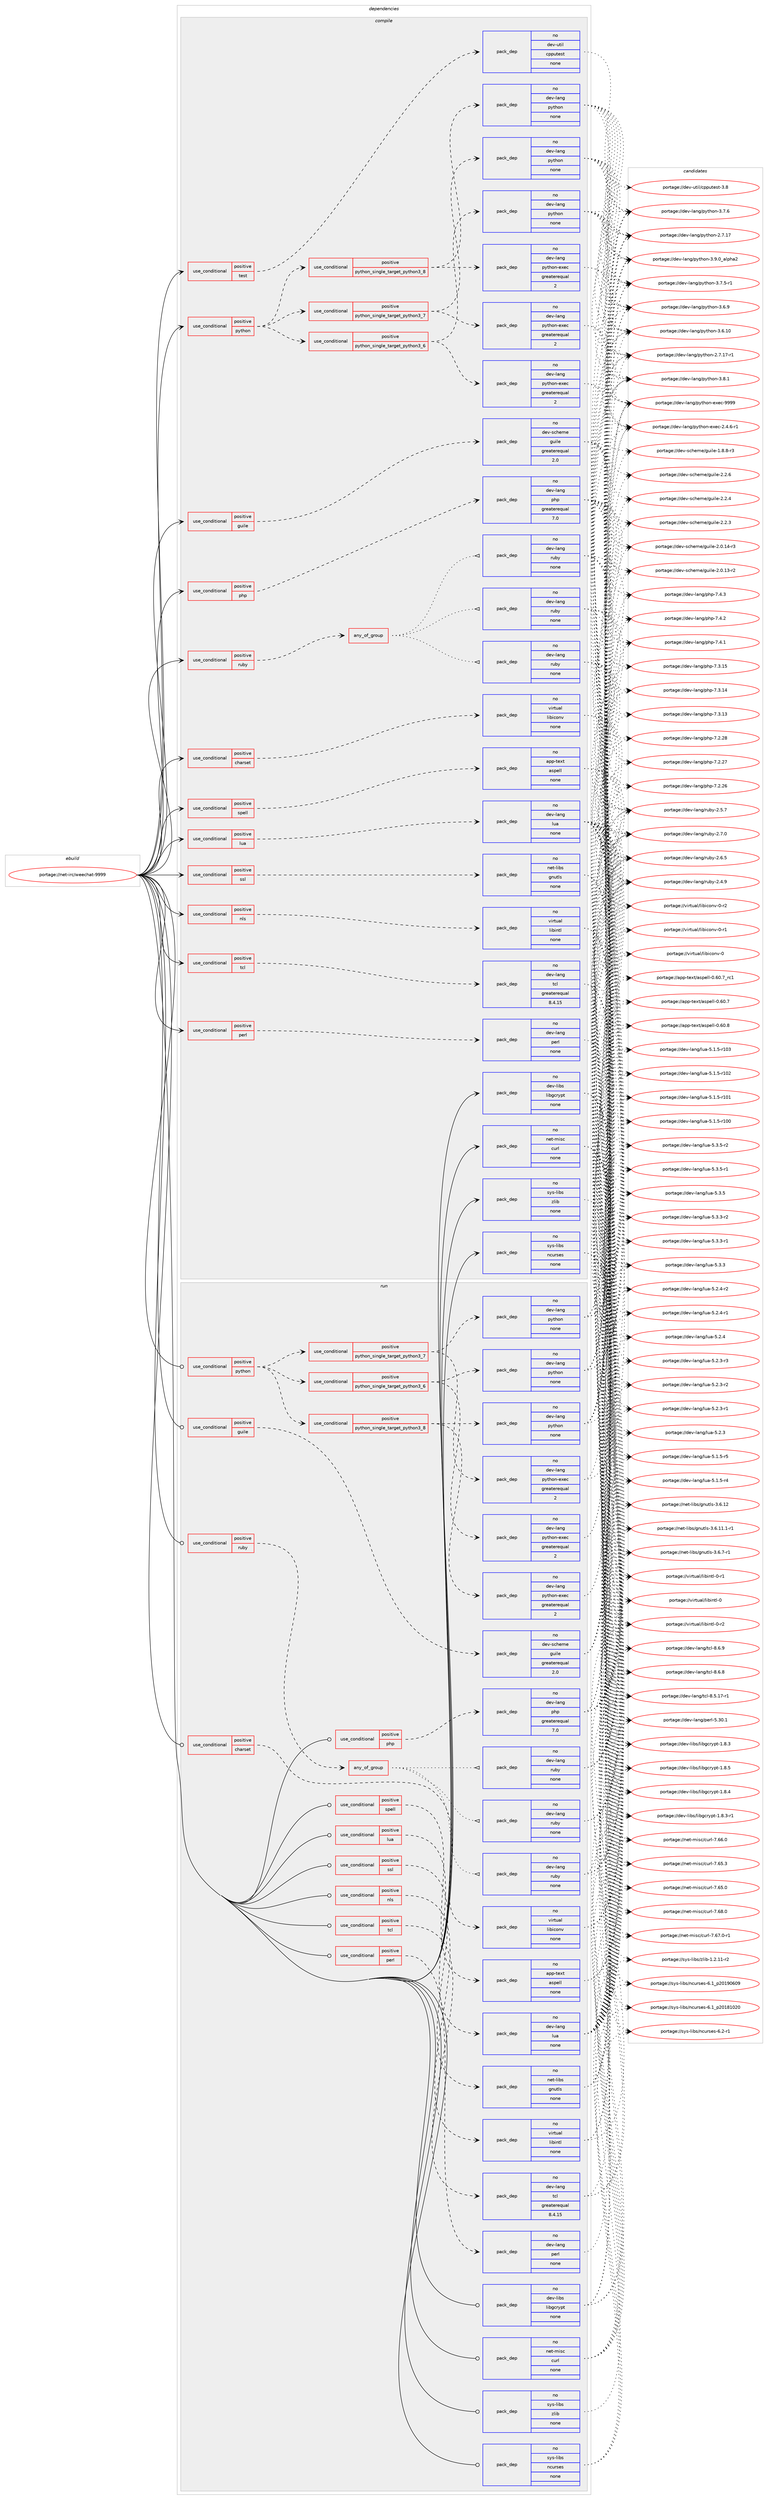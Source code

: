digraph prolog {

# *************
# Graph options
# *************

newrank=true;
concentrate=true;
compound=true;
graph [rankdir=LR,fontname=Helvetica,fontsize=10,ranksep=1.5];#, ranksep=2.5, nodesep=0.2];
edge  [arrowhead=vee];
node  [fontname=Helvetica,fontsize=10];

# **********
# The ebuild
# **********

subgraph cluster_leftcol {
color=gray;
rank=same;
label=<<i>ebuild</i>>;
id [label="portage://net-irc/weechat-9999", color=red, width=4, href="../net-irc/weechat-9999.svg"];
}

# ****************
# The dependencies
# ****************

subgraph cluster_midcol {
color=gray;
label=<<i>dependencies</i>>;
subgraph cluster_compile {
fillcolor="#eeeeee";
style=filled;
label=<<i>compile</i>>;
subgraph cond26650 {
dependency125316 [label=<<TABLE BORDER="0" CELLBORDER="1" CELLSPACING="0" CELLPADDING="4"><TR><TD ROWSPAN="3" CELLPADDING="10">use_conditional</TD></TR><TR><TD>positive</TD></TR><TR><TD>charset</TD></TR></TABLE>>, shape=none, color=red];
subgraph pack96493 {
dependency125317 [label=<<TABLE BORDER="0" CELLBORDER="1" CELLSPACING="0" CELLPADDING="4" WIDTH="220"><TR><TD ROWSPAN="6" CELLPADDING="30">pack_dep</TD></TR><TR><TD WIDTH="110">no</TD></TR><TR><TD>virtual</TD></TR><TR><TD>libiconv</TD></TR><TR><TD>none</TD></TR><TR><TD></TD></TR></TABLE>>, shape=none, color=blue];
}
dependency125316:e -> dependency125317:w [weight=20,style="dashed",arrowhead="vee"];
}
id:e -> dependency125316:w [weight=20,style="solid",arrowhead="vee"];
subgraph cond26651 {
dependency125318 [label=<<TABLE BORDER="0" CELLBORDER="1" CELLSPACING="0" CELLPADDING="4"><TR><TD ROWSPAN="3" CELLPADDING="10">use_conditional</TD></TR><TR><TD>positive</TD></TR><TR><TD>guile</TD></TR></TABLE>>, shape=none, color=red];
subgraph pack96494 {
dependency125319 [label=<<TABLE BORDER="0" CELLBORDER="1" CELLSPACING="0" CELLPADDING="4" WIDTH="220"><TR><TD ROWSPAN="6" CELLPADDING="30">pack_dep</TD></TR><TR><TD WIDTH="110">no</TD></TR><TR><TD>dev-scheme</TD></TR><TR><TD>guile</TD></TR><TR><TD>greaterequal</TD></TR><TR><TD>2.0</TD></TR></TABLE>>, shape=none, color=blue];
}
dependency125318:e -> dependency125319:w [weight=20,style="dashed",arrowhead="vee"];
}
id:e -> dependency125318:w [weight=20,style="solid",arrowhead="vee"];
subgraph cond26652 {
dependency125320 [label=<<TABLE BORDER="0" CELLBORDER="1" CELLSPACING="0" CELLPADDING="4"><TR><TD ROWSPAN="3" CELLPADDING="10">use_conditional</TD></TR><TR><TD>positive</TD></TR><TR><TD>lua</TD></TR></TABLE>>, shape=none, color=red];
subgraph pack96495 {
dependency125321 [label=<<TABLE BORDER="0" CELLBORDER="1" CELLSPACING="0" CELLPADDING="4" WIDTH="220"><TR><TD ROWSPAN="6" CELLPADDING="30">pack_dep</TD></TR><TR><TD WIDTH="110">no</TD></TR><TR><TD>dev-lang</TD></TR><TR><TD>lua</TD></TR><TR><TD>none</TD></TR><TR><TD></TD></TR></TABLE>>, shape=none, color=blue];
}
dependency125320:e -> dependency125321:w [weight=20,style="dashed",arrowhead="vee"];
}
id:e -> dependency125320:w [weight=20,style="solid",arrowhead="vee"];
subgraph cond26653 {
dependency125322 [label=<<TABLE BORDER="0" CELLBORDER="1" CELLSPACING="0" CELLPADDING="4"><TR><TD ROWSPAN="3" CELLPADDING="10">use_conditional</TD></TR><TR><TD>positive</TD></TR><TR><TD>nls</TD></TR></TABLE>>, shape=none, color=red];
subgraph pack96496 {
dependency125323 [label=<<TABLE BORDER="0" CELLBORDER="1" CELLSPACING="0" CELLPADDING="4" WIDTH="220"><TR><TD ROWSPAN="6" CELLPADDING="30">pack_dep</TD></TR><TR><TD WIDTH="110">no</TD></TR><TR><TD>virtual</TD></TR><TR><TD>libintl</TD></TR><TR><TD>none</TD></TR><TR><TD></TD></TR></TABLE>>, shape=none, color=blue];
}
dependency125322:e -> dependency125323:w [weight=20,style="dashed",arrowhead="vee"];
}
id:e -> dependency125322:w [weight=20,style="solid",arrowhead="vee"];
subgraph cond26654 {
dependency125324 [label=<<TABLE BORDER="0" CELLBORDER="1" CELLSPACING="0" CELLPADDING="4"><TR><TD ROWSPAN="3" CELLPADDING="10">use_conditional</TD></TR><TR><TD>positive</TD></TR><TR><TD>perl</TD></TR></TABLE>>, shape=none, color=red];
subgraph pack96497 {
dependency125325 [label=<<TABLE BORDER="0" CELLBORDER="1" CELLSPACING="0" CELLPADDING="4" WIDTH="220"><TR><TD ROWSPAN="6" CELLPADDING="30">pack_dep</TD></TR><TR><TD WIDTH="110">no</TD></TR><TR><TD>dev-lang</TD></TR><TR><TD>perl</TD></TR><TR><TD>none</TD></TR><TR><TD></TD></TR></TABLE>>, shape=none, color=blue];
}
dependency125324:e -> dependency125325:w [weight=20,style="dashed",arrowhead="vee"];
}
id:e -> dependency125324:w [weight=20,style="solid",arrowhead="vee"];
subgraph cond26655 {
dependency125326 [label=<<TABLE BORDER="0" CELLBORDER="1" CELLSPACING="0" CELLPADDING="4"><TR><TD ROWSPAN="3" CELLPADDING="10">use_conditional</TD></TR><TR><TD>positive</TD></TR><TR><TD>php</TD></TR></TABLE>>, shape=none, color=red];
subgraph pack96498 {
dependency125327 [label=<<TABLE BORDER="0" CELLBORDER="1" CELLSPACING="0" CELLPADDING="4" WIDTH="220"><TR><TD ROWSPAN="6" CELLPADDING="30">pack_dep</TD></TR><TR><TD WIDTH="110">no</TD></TR><TR><TD>dev-lang</TD></TR><TR><TD>php</TD></TR><TR><TD>greaterequal</TD></TR><TR><TD>7.0</TD></TR></TABLE>>, shape=none, color=blue];
}
dependency125326:e -> dependency125327:w [weight=20,style="dashed",arrowhead="vee"];
}
id:e -> dependency125326:w [weight=20,style="solid",arrowhead="vee"];
subgraph cond26656 {
dependency125328 [label=<<TABLE BORDER="0" CELLBORDER="1" CELLSPACING="0" CELLPADDING="4"><TR><TD ROWSPAN="3" CELLPADDING="10">use_conditional</TD></TR><TR><TD>positive</TD></TR><TR><TD>python</TD></TR></TABLE>>, shape=none, color=red];
subgraph cond26657 {
dependency125329 [label=<<TABLE BORDER="0" CELLBORDER="1" CELLSPACING="0" CELLPADDING="4"><TR><TD ROWSPAN="3" CELLPADDING="10">use_conditional</TD></TR><TR><TD>positive</TD></TR><TR><TD>python_single_target_python3_6</TD></TR></TABLE>>, shape=none, color=red];
subgraph pack96499 {
dependency125330 [label=<<TABLE BORDER="0" CELLBORDER="1" CELLSPACING="0" CELLPADDING="4" WIDTH="220"><TR><TD ROWSPAN="6" CELLPADDING="30">pack_dep</TD></TR><TR><TD WIDTH="110">no</TD></TR><TR><TD>dev-lang</TD></TR><TR><TD>python</TD></TR><TR><TD>none</TD></TR><TR><TD></TD></TR></TABLE>>, shape=none, color=blue];
}
dependency125329:e -> dependency125330:w [weight=20,style="dashed",arrowhead="vee"];
subgraph pack96500 {
dependency125331 [label=<<TABLE BORDER="0" CELLBORDER="1" CELLSPACING="0" CELLPADDING="4" WIDTH="220"><TR><TD ROWSPAN="6" CELLPADDING="30">pack_dep</TD></TR><TR><TD WIDTH="110">no</TD></TR><TR><TD>dev-lang</TD></TR><TR><TD>python-exec</TD></TR><TR><TD>greaterequal</TD></TR><TR><TD>2</TD></TR></TABLE>>, shape=none, color=blue];
}
dependency125329:e -> dependency125331:w [weight=20,style="dashed",arrowhead="vee"];
}
dependency125328:e -> dependency125329:w [weight=20,style="dashed",arrowhead="vee"];
subgraph cond26658 {
dependency125332 [label=<<TABLE BORDER="0" CELLBORDER="1" CELLSPACING="0" CELLPADDING="4"><TR><TD ROWSPAN="3" CELLPADDING="10">use_conditional</TD></TR><TR><TD>positive</TD></TR><TR><TD>python_single_target_python3_7</TD></TR></TABLE>>, shape=none, color=red];
subgraph pack96501 {
dependency125333 [label=<<TABLE BORDER="0" CELLBORDER="1" CELLSPACING="0" CELLPADDING="4" WIDTH="220"><TR><TD ROWSPAN="6" CELLPADDING="30">pack_dep</TD></TR><TR><TD WIDTH="110">no</TD></TR><TR><TD>dev-lang</TD></TR><TR><TD>python</TD></TR><TR><TD>none</TD></TR><TR><TD></TD></TR></TABLE>>, shape=none, color=blue];
}
dependency125332:e -> dependency125333:w [weight=20,style="dashed",arrowhead="vee"];
subgraph pack96502 {
dependency125334 [label=<<TABLE BORDER="0" CELLBORDER="1" CELLSPACING="0" CELLPADDING="4" WIDTH="220"><TR><TD ROWSPAN="6" CELLPADDING="30">pack_dep</TD></TR><TR><TD WIDTH="110">no</TD></TR><TR><TD>dev-lang</TD></TR><TR><TD>python-exec</TD></TR><TR><TD>greaterequal</TD></TR><TR><TD>2</TD></TR></TABLE>>, shape=none, color=blue];
}
dependency125332:e -> dependency125334:w [weight=20,style="dashed",arrowhead="vee"];
}
dependency125328:e -> dependency125332:w [weight=20,style="dashed",arrowhead="vee"];
subgraph cond26659 {
dependency125335 [label=<<TABLE BORDER="0" CELLBORDER="1" CELLSPACING="0" CELLPADDING="4"><TR><TD ROWSPAN="3" CELLPADDING="10">use_conditional</TD></TR><TR><TD>positive</TD></TR><TR><TD>python_single_target_python3_8</TD></TR></TABLE>>, shape=none, color=red];
subgraph pack96503 {
dependency125336 [label=<<TABLE BORDER="0" CELLBORDER="1" CELLSPACING="0" CELLPADDING="4" WIDTH="220"><TR><TD ROWSPAN="6" CELLPADDING="30">pack_dep</TD></TR><TR><TD WIDTH="110">no</TD></TR><TR><TD>dev-lang</TD></TR><TR><TD>python</TD></TR><TR><TD>none</TD></TR><TR><TD></TD></TR></TABLE>>, shape=none, color=blue];
}
dependency125335:e -> dependency125336:w [weight=20,style="dashed",arrowhead="vee"];
subgraph pack96504 {
dependency125337 [label=<<TABLE BORDER="0" CELLBORDER="1" CELLSPACING="0" CELLPADDING="4" WIDTH="220"><TR><TD ROWSPAN="6" CELLPADDING="30">pack_dep</TD></TR><TR><TD WIDTH="110">no</TD></TR><TR><TD>dev-lang</TD></TR><TR><TD>python-exec</TD></TR><TR><TD>greaterequal</TD></TR><TR><TD>2</TD></TR></TABLE>>, shape=none, color=blue];
}
dependency125335:e -> dependency125337:w [weight=20,style="dashed",arrowhead="vee"];
}
dependency125328:e -> dependency125335:w [weight=20,style="dashed",arrowhead="vee"];
}
id:e -> dependency125328:w [weight=20,style="solid",arrowhead="vee"];
subgraph cond26660 {
dependency125338 [label=<<TABLE BORDER="0" CELLBORDER="1" CELLSPACING="0" CELLPADDING="4"><TR><TD ROWSPAN="3" CELLPADDING="10">use_conditional</TD></TR><TR><TD>positive</TD></TR><TR><TD>ruby</TD></TR></TABLE>>, shape=none, color=red];
subgraph any2056 {
dependency125339 [label=<<TABLE BORDER="0" CELLBORDER="1" CELLSPACING="0" CELLPADDING="4"><TR><TD CELLPADDING="10">any_of_group</TD></TR></TABLE>>, shape=none, color=red];subgraph pack96505 {
dependency125340 [label=<<TABLE BORDER="0" CELLBORDER="1" CELLSPACING="0" CELLPADDING="4" WIDTH="220"><TR><TD ROWSPAN="6" CELLPADDING="30">pack_dep</TD></TR><TR><TD WIDTH="110">no</TD></TR><TR><TD>dev-lang</TD></TR><TR><TD>ruby</TD></TR><TR><TD>none</TD></TR><TR><TD></TD></TR></TABLE>>, shape=none, color=blue];
}
dependency125339:e -> dependency125340:w [weight=20,style="dotted",arrowhead="oinv"];
subgraph pack96506 {
dependency125341 [label=<<TABLE BORDER="0" CELLBORDER="1" CELLSPACING="0" CELLPADDING="4" WIDTH="220"><TR><TD ROWSPAN="6" CELLPADDING="30">pack_dep</TD></TR><TR><TD WIDTH="110">no</TD></TR><TR><TD>dev-lang</TD></TR><TR><TD>ruby</TD></TR><TR><TD>none</TD></TR><TR><TD></TD></TR></TABLE>>, shape=none, color=blue];
}
dependency125339:e -> dependency125341:w [weight=20,style="dotted",arrowhead="oinv"];
subgraph pack96507 {
dependency125342 [label=<<TABLE BORDER="0" CELLBORDER="1" CELLSPACING="0" CELLPADDING="4" WIDTH="220"><TR><TD ROWSPAN="6" CELLPADDING="30">pack_dep</TD></TR><TR><TD WIDTH="110">no</TD></TR><TR><TD>dev-lang</TD></TR><TR><TD>ruby</TD></TR><TR><TD>none</TD></TR><TR><TD></TD></TR></TABLE>>, shape=none, color=blue];
}
dependency125339:e -> dependency125342:w [weight=20,style="dotted",arrowhead="oinv"];
}
dependency125338:e -> dependency125339:w [weight=20,style="dashed",arrowhead="vee"];
}
id:e -> dependency125338:w [weight=20,style="solid",arrowhead="vee"];
subgraph cond26661 {
dependency125343 [label=<<TABLE BORDER="0" CELLBORDER="1" CELLSPACING="0" CELLPADDING="4"><TR><TD ROWSPAN="3" CELLPADDING="10">use_conditional</TD></TR><TR><TD>positive</TD></TR><TR><TD>spell</TD></TR></TABLE>>, shape=none, color=red];
subgraph pack96508 {
dependency125344 [label=<<TABLE BORDER="0" CELLBORDER="1" CELLSPACING="0" CELLPADDING="4" WIDTH="220"><TR><TD ROWSPAN="6" CELLPADDING="30">pack_dep</TD></TR><TR><TD WIDTH="110">no</TD></TR><TR><TD>app-text</TD></TR><TR><TD>aspell</TD></TR><TR><TD>none</TD></TR><TR><TD></TD></TR></TABLE>>, shape=none, color=blue];
}
dependency125343:e -> dependency125344:w [weight=20,style="dashed",arrowhead="vee"];
}
id:e -> dependency125343:w [weight=20,style="solid",arrowhead="vee"];
subgraph cond26662 {
dependency125345 [label=<<TABLE BORDER="0" CELLBORDER="1" CELLSPACING="0" CELLPADDING="4"><TR><TD ROWSPAN="3" CELLPADDING="10">use_conditional</TD></TR><TR><TD>positive</TD></TR><TR><TD>ssl</TD></TR></TABLE>>, shape=none, color=red];
subgraph pack96509 {
dependency125346 [label=<<TABLE BORDER="0" CELLBORDER="1" CELLSPACING="0" CELLPADDING="4" WIDTH="220"><TR><TD ROWSPAN="6" CELLPADDING="30">pack_dep</TD></TR><TR><TD WIDTH="110">no</TD></TR><TR><TD>net-libs</TD></TR><TR><TD>gnutls</TD></TR><TR><TD>none</TD></TR><TR><TD></TD></TR></TABLE>>, shape=none, color=blue];
}
dependency125345:e -> dependency125346:w [weight=20,style="dashed",arrowhead="vee"];
}
id:e -> dependency125345:w [weight=20,style="solid",arrowhead="vee"];
subgraph cond26663 {
dependency125347 [label=<<TABLE BORDER="0" CELLBORDER="1" CELLSPACING="0" CELLPADDING="4"><TR><TD ROWSPAN="3" CELLPADDING="10">use_conditional</TD></TR><TR><TD>positive</TD></TR><TR><TD>tcl</TD></TR></TABLE>>, shape=none, color=red];
subgraph pack96510 {
dependency125348 [label=<<TABLE BORDER="0" CELLBORDER="1" CELLSPACING="0" CELLPADDING="4" WIDTH="220"><TR><TD ROWSPAN="6" CELLPADDING="30">pack_dep</TD></TR><TR><TD WIDTH="110">no</TD></TR><TR><TD>dev-lang</TD></TR><TR><TD>tcl</TD></TR><TR><TD>greaterequal</TD></TR><TR><TD>8.4.15</TD></TR></TABLE>>, shape=none, color=blue];
}
dependency125347:e -> dependency125348:w [weight=20,style="dashed",arrowhead="vee"];
}
id:e -> dependency125347:w [weight=20,style="solid",arrowhead="vee"];
subgraph cond26664 {
dependency125349 [label=<<TABLE BORDER="0" CELLBORDER="1" CELLSPACING="0" CELLPADDING="4"><TR><TD ROWSPAN="3" CELLPADDING="10">use_conditional</TD></TR><TR><TD>positive</TD></TR><TR><TD>test</TD></TR></TABLE>>, shape=none, color=red];
subgraph pack96511 {
dependency125350 [label=<<TABLE BORDER="0" CELLBORDER="1" CELLSPACING="0" CELLPADDING="4" WIDTH="220"><TR><TD ROWSPAN="6" CELLPADDING="30">pack_dep</TD></TR><TR><TD WIDTH="110">no</TD></TR><TR><TD>dev-util</TD></TR><TR><TD>cpputest</TD></TR><TR><TD>none</TD></TR><TR><TD></TD></TR></TABLE>>, shape=none, color=blue];
}
dependency125349:e -> dependency125350:w [weight=20,style="dashed",arrowhead="vee"];
}
id:e -> dependency125349:w [weight=20,style="solid",arrowhead="vee"];
subgraph pack96512 {
dependency125351 [label=<<TABLE BORDER="0" CELLBORDER="1" CELLSPACING="0" CELLPADDING="4" WIDTH="220"><TR><TD ROWSPAN="6" CELLPADDING="30">pack_dep</TD></TR><TR><TD WIDTH="110">no</TD></TR><TR><TD>dev-libs</TD></TR><TR><TD>libgcrypt</TD></TR><TR><TD>none</TD></TR><TR><TD></TD></TR></TABLE>>, shape=none, color=blue];
}
id:e -> dependency125351:w [weight=20,style="solid",arrowhead="vee"];
subgraph pack96513 {
dependency125352 [label=<<TABLE BORDER="0" CELLBORDER="1" CELLSPACING="0" CELLPADDING="4" WIDTH="220"><TR><TD ROWSPAN="6" CELLPADDING="30">pack_dep</TD></TR><TR><TD WIDTH="110">no</TD></TR><TR><TD>net-misc</TD></TR><TR><TD>curl</TD></TR><TR><TD>none</TD></TR><TR><TD></TD></TR></TABLE>>, shape=none, color=blue];
}
id:e -> dependency125352:w [weight=20,style="solid",arrowhead="vee"];
subgraph pack96514 {
dependency125353 [label=<<TABLE BORDER="0" CELLBORDER="1" CELLSPACING="0" CELLPADDING="4" WIDTH="220"><TR><TD ROWSPAN="6" CELLPADDING="30">pack_dep</TD></TR><TR><TD WIDTH="110">no</TD></TR><TR><TD>sys-libs</TD></TR><TR><TD>ncurses</TD></TR><TR><TD>none</TD></TR><TR><TD></TD></TR></TABLE>>, shape=none, color=blue];
}
id:e -> dependency125353:w [weight=20,style="solid",arrowhead="vee"];
subgraph pack96515 {
dependency125354 [label=<<TABLE BORDER="0" CELLBORDER="1" CELLSPACING="0" CELLPADDING="4" WIDTH="220"><TR><TD ROWSPAN="6" CELLPADDING="30">pack_dep</TD></TR><TR><TD WIDTH="110">no</TD></TR><TR><TD>sys-libs</TD></TR><TR><TD>zlib</TD></TR><TR><TD>none</TD></TR><TR><TD></TD></TR></TABLE>>, shape=none, color=blue];
}
id:e -> dependency125354:w [weight=20,style="solid",arrowhead="vee"];
}
subgraph cluster_compileandrun {
fillcolor="#eeeeee";
style=filled;
label=<<i>compile and run</i>>;
}
subgraph cluster_run {
fillcolor="#eeeeee";
style=filled;
label=<<i>run</i>>;
subgraph cond26665 {
dependency125355 [label=<<TABLE BORDER="0" CELLBORDER="1" CELLSPACING="0" CELLPADDING="4"><TR><TD ROWSPAN="3" CELLPADDING="10">use_conditional</TD></TR><TR><TD>positive</TD></TR><TR><TD>charset</TD></TR></TABLE>>, shape=none, color=red];
subgraph pack96516 {
dependency125356 [label=<<TABLE BORDER="0" CELLBORDER="1" CELLSPACING="0" CELLPADDING="4" WIDTH="220"><TR><TD ROWSPAN="6" CELLPADDING="30">pack_dep</TD></TR><TR><TD WIDTH="110">no</TD></TR><TR><TD>virtual</TD></TR><TR><TD>libiconv</TD></TR><TR><TD>none</TD></TR><TR><TD></TD></TR></TABLE>>, shape=none, color=blue];
}
dependency125355:e -> dependency125356:w [weight=20,style="dashed",arrowhead="vee"];
}
id:e -> dependency125355:w [weight=20,style="solid",arrowhead="odot"];
subgraph cond26666 {
dependency125357 [label=<<TABLE BORDER="0" CELLBORDER="1" CELLSPACING="0" CELLPADDING="4"><TR><TD ROWSPAN="3" CELLPADDING="10">use_conditional</TD></TR><TR><TD>positive</TD></TR><TR><TD>guile</TD></TR></TABLE>>, shape=none, color=red];
subgraph pack96517 {
dependency125358 [label=<<TABLE BORDER="0" CELLBORDER="1" CELLSPACING="0" CELLPADDING="4" WIDTH="220"><TR><TD ROWSPAN="6" CELLPADDING="30">pack_dep</TD></TR><TR><TD WIDTH="110">no</TD></TR><TR><TD>dev-scheme</TD></TR><TR><TD>guile</TD></TR><TR><TD>greaterequal</TD></TR><TR><TD>2.0</TD></TR></TABLE>>, shape=none, color=blue];
}
dependency125357:e -> dependency125358:w [weight=20,style="dashed",arrowhead="vee"];
}
id:e -> dependency125357:w [weight=20,style="solid",arrowhead="odot"];
subgraph cond26667 {
dependency125359 [label=<<TABLE BORDER="0" CELLBORDER="1" CELLSPACING="0" CELLPADDING="4"><TR><TD ROWSPAN="3" CELLPADDING="10">use_conditional</TD></TR><TR><TD>positive</TD></TR><TR><TD>lua</TD></TR></TABLE>>, shape=none, color=red];
subgraph pack96518 {
dependency125360 [label=<<TABLE BORDER="0" CELLBORDER="1" CELLSPACING="0" CELLPADDING="4" WIDTH="220"><TR><TD ROWSPAN="6" CELLPADDING="30">pack_dep</TD></TR><TR><TD WIDTH="110">no</TD></TR><TR><TD>dev-lang</TD></TR><TR><TD>lua</TD></TR><TR><TD>none</TD></TR><TR><TD></TD></TR></TABLE>>, shape=none, color=blue];
}
dependency125359:e -> dependency125360:w [weight=20,style="dashed",arrowhead="vee"];
}
id:e -> dependency125359:w [weight=20,style="solid",arrowhead="odot"];
subgraph cond26668 {
dependency125361 [label=<<TABLE BORDER="0" CELLBORDER="1" CELLSPACING="0" CELLPADDING="4"><TR><TD ROWSPAN="3" CELLPADDING="10">use_conditional</TD></TR><TR><TD>positive</TD></TR><TR><TD>nls</TD></TR></TABLE>>, shape=none, color=red];
subgraph pack96519 {
dependency125362 [label=<<TABLE BORDER="0" CELLBORDER="1" CELLSPACING="0" CELLPADDING="4" WIDTH="220"><TR><TD ROWSPAN="6" CELLPADDING="30">pack_dep</TD></TR><TR><TD WIDTH="110">no</TD></TR><TR><TD>virtual</TD></TR><TR><TD>libintl</TD></TR><TR><TD>none</TD></TR><TR><TD></TD></TR></TABLE>>, shape=none, color=blue];
}
dependency125361:e -> dependency125362:w [weight=20,style="dashed",arrowhead="vee"];
}
id:e -> dependency125361:w [weight=20,style="solid",arrowhead="odot"];
subgraph cond26669 {
dependency125363 [label=<<TABLE BORDER="0" CELLBORDER="1" CELLSPACING="0" CELLPADDING="4"><TR><TD ROWSPAN="3" CELLPADDING="10">use_conditional</TD></TR><TR><TD>positive</TD></TR><TR><TD>perl</TD></TR></TABLE>>, shape=none, color=red];
subgraph pack96520 {
dependency125364 [label=<<TABLE BORDER="0" CELLBORDER="1" CELLSPACING="0" CELLPADDING="4" WIDTH="220"><TR><TD ROWSPAN="6" CELLPADDING="30">pack_dep</TD></TR><TR><TD WIDTH="110">no</TD></TR><TR><TD>dev-lang</TD></TR><TR><TD>perl</TD></TR><TR><TD>none</TD></TR><TR><TD></TD></TR></TABLE>>, shape=none, color=blue];
}
dependency125363:e -> dependency125364:w [weight=20,style="dashed",arrowhead="vee"];
}
id:e -> dependency125363:w [weight=20,style="solid",arrowhead="odot"];
subgraph cond26670 {
dependency125365 [label=<<TABLE BORDER="0" CELLBORDER="1" CELLSPACING="0" CELLPADDING="4"><TR><TD ROWSPAN="3" CELLPADDING="10">use_conditional</TD></TR><TR><TD>positive</TD></TR><TR><TD>php</TD></TR></TABLE>>, shape=none, color=red];
subgraph pack96521 {
dependency125366 [label=<<TABLE BORDER="0" CELLBORDER="1" CELLSPACING="0" CELLPADDING="4" WIDTH="220"><TR><TD ROWSPAN="6" CELLPADDING="30">pack_dep</TD></TR><TR><TD WIDTH="110">no</TD></TR><TR><TD>dev-lang</TD></TR><TR><TD>php</TD></TR><TR><TD>greaterequal</TD></TR><TR><TD>7.0</TD></TR></TABLE>>, shape=none, color=blue];
}
dependency125365:e -> dependency125366:w [weight=20,style="dashed",arrowhead="vee"];
}
id:e -> dependency125365:w [weight=20,style="solid",arrowhead="odot"];
subgraph cond26671 {
dependency125367 [label=<<TABLE BORDER="0" CELLBORDER="1" CELLSPACING="0" CELLPADDING="4"><TR><TD ROWSPAN="3" CELLPADDING="10">use_conditional</TD></TR><TR><TD>positive</TD></TR><TR><TD>python</TD></TR></TABLE>>, shape=none, color=red];
subgraph cond26672 {
dependency125368 [label=<<TABLE BORDER="0" CELLBORDER="1" CELLSPACING="0" CELLPADDING="4"><TR><TD ROWSPAN="3" CELLPADDING="10">use_conditional</TD></TR><TR><TD>positive</TD></TR><TR><TD>python_single_target_python3_6</TD></TR></TABLE>>, shape=none, color=red];
subgraph pack96522 {
dependency125369 [label=<<TABLE BORDER="0" CELLBORDER="1" CELLSPACING="0" CELLPADDING="4" WIDTH="220"><TR><TD ROWSPAN="6" CELLPADDING="30">pack_dep</TD></TR><TR><TD WIDTH="110">no</TD></TR><TR><TD>dev-lang</TD></TR><TR><TD>python</TD></TR><TR><TD>none</TD></TR><TR><TD></TD></TR></TABLE>>, shape=none, color=blue];
}
dependency125368:e -> dependency125369:w [weight=20,style="dashed",arrowhead="vee"];
subgraph pack96523 {
dependency125370 [label=<<TABLE BORDER="0" CELLBORDER="1" CELLSPACING="0" CELLPADDING="4" WIDTH="220"><TR><TD ROWSPAN="6" CELLPADDING="30">pack_dep</TD></TR><TR><TD WIDTH="110">no</TD></TR><TR><TD>dev-lang</TD></TR><TR><TD>python-exec</TD></TR><TR><TD>greaterequal</TD></TR><TR><TD>2</TD></TR></TABLE>>, shape=none, color=blue];
}
dependency125368:e -> dependency125370:w [weight=20,style="dashed",arrowhead="vee"];
}
dependency125367:e -> dependency125368:w [weight=20,style="dashed",arrowhead="vee"];
subgraph cond26673 {
dependency125371 [label=<<TABLE BORDER="0" CELLBORDER="1" CELLSPACING="0" CELLPADDING="4"><TR><TD ROWSPAN="3" CELLPADDING="10">use_conditional</TD></TR><TR><TD>positive</TD></TR><TR><TD>python_single_target_python3_7</TD></TR></TABLE>>, shape=none, color=red];
subgraph pack96524 {
dependency125372 [label=<<TABLE BORDER="0" CELLBORDER="1" CELLSPACING="0" CELLPADDING="4" WIDTH="220"><TR><TD ROWSPAN="6" CELLPADDING="30">pack_dep</TD></TR><TR><TD WIDTH="110">no</TD></TR><TR><TD>dev-lang</TD></TR><TR><TD>python</TD></TR><TR><TD>none</TD></TR><TR><TD></TD></TR></TABLE>>, shape=none, color=blue];
}
dependency125371:e -> dependency125372:w [weight=20,style="dashed",arrowhead="vee"];
subgraph pack96525 {
dependency125373 [label=<<TABLE BORDER="0" CELLBORDER="1" CELLSPACING="0" CELLPADDING="4" WIDTH="220"><TR><TD ROWSPAN="6" CELLPADDING="30">pack_dep</TD></TR><TR><TD WIDTH="110">no</TD></TR><TR><TD>dev-lang</TD></TR><TR><TD>python-exec</TD></TR><TR><TD>greaterequal</TD></TR><TR><TD>2</TD></TR></TABLE>>, shape=none, color=blue];
}
dependency125371:e -> dependency125373:w [weight=20,style="dashed",arrowhead="vee"];
}
dependency125367:e -> dependency125371:w [weight=20,style="dashed",arrowhead="vee"];
subgraph cond26674 {
dependency125374 [label=<<TABLE BORDER="0" CELLBORDER="1" CELLSPACING="0" CELLPADDING="4"><TR><TD ROWSPAN="3" CELLPADDING="10">use_conditional</TD></TR><TR><TD>positive</TD></TR><TR><TD>python_single_target_python3_8</TD></TR></TABLE>>, shape=none, color=red];
subgraph pack96526 {
dependency125375 [label=<<TABLE BORDER="0" CELLBORDER="1" CELLSPACING="0" CELLPADDING="4" WIDTH="220"><TR><TD ROWSPAN="6" CELLPADDING="30">pack_dep</TD></TR><TR><TD WIDTH="110">no</TD></TR><TR><TD>dev-lang</TD></TR><TR><TD>python</TD></TR><TR><TD>none</TD></TR><TR><TD></TD></TR></TABLE>>, shape=none, color=blue];
}
dependency125374:e -> dependency125375:w [weight=20,style="dashed",arrowhead="vee"];
subgraph pack96527 {
dependency125376 [label=<<TABLE BORDER="0" CELLBORDER="1" CELLSPACING="0" CELLPADDING="4" WIDTH="220"><TR><TD ROWSPAN="6" CELLPADDING="30">pack_dep</TD></TR><TR><TD WIDTH="110">no</TD></TR><TR><TD>dev-lang</TD></TR><TR><TD>python-exec</TD></TR><TR><TD>greaterequal</TD></TR><TR><TD>2</TD></TR></TABLE>>, shape=none, color=blue];
}
dependency125374:e -> dependency125376:w [weight=20,style="dashed",arrowhead="vee"];
}
dependency125367:e -> dependency125374:w [weight=20,style="dashed",arrowhead="vee"];
}
id:e -> dependency125367:w [weight=20,style="solid",arrowhead="odot"];
subgraph cond26675 {
dependency125377 [label=<<TABLE BORDER="0" CELLBORDER="1" CELLSPACING="0" CELLPADDING="4"><TR><TD ROWSPAN="3" CELLPADDING="10">use_conditional</TD></TR><TR><TD>positive</TD></TR><TR><TD>ruby</TD></TR></TABLE>>, shape=none, color=red];
subgraph any2057 {
dependency125378 [label=<<TABLE BORDER="0" CELLBORDER="1" CELLSPACING="0" CELLPADDING="4"><TR><TD CELLPADDING="10">any_of_group</TD></TR></TABLE>>, shape=none, color=red];subgraph pack96528 {
dependency125379 [label=<<TABLE BORDER="0" CELLBORDER="1" CELLSPACING="0" CELLPADDING="4" WIDTH="220"><TR><TD ROWSPAN="6" CELLPADDING="30">pack_dep</TD></TR><TR><TD WIDTH="110">no</TD></TR><TR><TD>dev-lang</TD></TR><TR><TD>ruby</TD></TR><TR><TD>none</TD></TR><TR><TD></TD></TR></TABLE>>, shape=none, color=blue];
}
dependency125378:e -> dependency125379:w [weight=20,style="dotted",arrowhead="oinv"];
subgraph pack96529 {
dependency125380 [label=<<TABLE BORDER="0" CELLBORDER="1" CELLSPACING="0" CELLPADDING="4" WIDTH="220"><TR><TD ROWSPAN="6" CELLPADDING="30">pack_dep</TD></TR><TR><TD WIDTH="110">no</TD></TR><TR><TD>dev-lang</TD></TR><TR><TD>ruby</TD></TR><TR><TD>none</TD></TR><TR><TD></TD></TR></TABLE>>, shape=none, color=blue];
}
dependency125378:e -> dependency125380:w [weight=20,style="dotted",arrowhead="oinv"];
subgraph pack96530 {
dependency125381 [label=<<TABLE BORDER="0" CELLBORDER="1" CELLSPACING="0" CELLPADDING="4" WIDTH="220"><TR><TD ROWSPAN="6" CELLPADDING="30">pack_dep</TD></TR><TR><TD WIDTH="110">no</TD></TR><TR><TD>dev-lang</TD></TR><TR><TD>ruby</TD></TR><TR><TD>none</TD></TR><TR><TD></TD></TR></TABLE>>, shape=none, color=blue];
}
dependency125378:e -> dependency125381:w [weight=20,style="dotted",arrowhead="oinv"];
}
dependency125377:e -> dependency125378:w [weight=20,style="dashed",arrowhead="vee"];
}
id:e -> dependency125377:w [weight=20,style="solid",arrowhead="odot"];
subgraph cond26676 {
dependency125382 [label=<<TABLE BORDER="0" CELLBORDER="1" CELLSPACING="0" CELLPADDING="4"><TR><TD ROWSPAN="3" CELLPADDING="10">use_conditional</TD></TR><TR><TD>positive</TD></TR><TR><TD>spell</TD></TR></TABLE>>, shape=none, color=red];
subgraph pack96531 {
dependency125383 [label=<<TABLE BORDER="0" CELLBORDER="1" CELLSPACING="0" CELLPADDING="4" WIDTH="220"><TR><TD ROWSPAN="6" CELLPADDING="30">pack_dep</TD></TR><TR><TD WIDTH="110">no</TD></TR><TR><TD>app-text</TD></TR><TR><TD>aspell</TD></TR><TR><TD>none</TD></TR><TR><TD></TD></TR></TABLE>>, shape=none, color=blue];
}
dependency125382:e -> dependency125383:w [weight=20,style="dashed",arrowhead="vee"];
}
id:e -> dependency125382:w [weight=20,style="solid",arrowhead="odot"];
subgraph cond26677 {
dependency125384 [label=<<TABLE BORDER="0" CELLBORDER="1" CELLSPACING="0" CELLPADDING="4"><TR><TD ROWSPAN="3" CELLPADDING="10">use_conditional</TD></TR><TR><TD>positive</TD></TR><TR><TD>ssl</TD></TR></TABLE>>, shape=none, color=red];
subgraph pack96532 {
dependency125385 [label=<<TABLE BORDER="0" CELLBORDER="1" CELLSPACING="0" CELLPADDING="4" WIDTH="220"><TR><TD ROWSPAN="6" CELLPADDING="30">pack_dep</TD></TR><TR><TD WIDTH="110">no</TD></TR><TR><TD>net-libs</TD></TR><TR><TD>gnutls</TD></TR><TR><TD>none</TD></TR><TR><TD></TD></TR></TABLE>>, shape=none, color=blue];
}
dependency125384:e -> dependency125385:w [weight=20,style="dashed",arrowhead="vee"];
}
id:e -> dependency125384:w [weight=20,style="solid",arrowhead="odot"];
subgraph cond26678 {
dependency125386 [label=<<TABLE BORDER="0" CELLBORDER="1" CELLSPACING="0" CELLPADDING="4"><TR><TD ROWSPAN="3" CELLPADDING="10">use_conditional</TD></TR><TR><TD>positive</TD></TR><TR><TD>tcl</TD></TR></TABLE>>, shape=none, color=red];
subgraph pack96533 {
dependency125387 [label=<<TABLE BORDER="0" CELLBORDER="1" CELLSPACING="0" CELLPADDING="4" WIDTH="220"><TR><TD ROWSPAN="6" CELLPADDING="30">pack_dep</TD></TR><TR><TD WIDTH="110">no</TD></TR><TR><TD>dev-lang</TD></TR><TR><TD>tcl</TD></TR><TR><TD>greaterequal</TD></TR><TR><TD>8.4.15</TD></TR></TABLE>>, shape=none, color=blue];
}
dependency125386:e -> dependency125387:w [weight=20,style="dashed",arrowhead="vee"];
}
id:e -> dependency125386:w [weight=20,style="solid",arrowhead="odot"];
subgraph pack96534 {
dependency125388 [label=<<TABLE BORDER="0" CELLBORDER="1" CELLSPACING="0" CELLPADDING="4" WIDTH="220"><TR><TD ROWSPAN="6" CELLPADDING="30">pack_dep</TD></TR><TR><TD WIDTH="110">no</TD></TR><TR><TD>dev-libs</TD></TR><TR><TD>libgcrypt</TD></TR><TR><TD>none</TD></TR><TR><TD></TD></TR></TABLE>>, shape=none, color=blue];
}
id:e -> dependency125388:w [weight=20,style="solid",arrowhead="odot"];
subgraph pack96535 {
dependency125389 [label=<<TABLE BORDER="0" CELLBORDER="1" CELLSPACING="0" CELLPADDING="4" WIDTH="220"><TR><TD ROWSPAN="6" CELLPADDING="30">pack_dep</TD></TR><TR><TD WIDTH="110">no</TD></TR><TR><TD>net-misc</TD></TR><TR><TD>curl</TD></TR><TR><TD>none</TD></TR><TR><TD></TD></TR></TABLE>>, shape=none, color=blue];
}
id:e -> dependency125389:w [weight=20,style="solid",arrowhead="odot"];
subgraph pack96536 {
dependency125390 [label=<<TABLE BORDER="0" CELLBORDER="1" CELLSPACING="0" CELLPADDING="4" WIDTH="220"><TR><TD ROWSPAN="6" CELLPADDING="30">pack_dep</TD></TR><TR><TD WIDTH="110">no</TD></TR><TR><TD>sys-libs</TD></TR><TR><TD>ncurses</TD></TR><TR><TD>none</TD></TR><TR><TD></TD></TR></TABLE>>, shape=none, color=blue];
}
id:e -> dependency125390:w [weight=20,style="solid",arrowhead="odot"];
subgraph pack96537 {
dependency125391 [label=<<TABLE BORDER="0" CELLBORDER="1" CELLSPACING="0" CELLPADDING="4" WIDTH="220"><TR><TD ROWSPAN="6" CELLPADDING="30">pack_dep</TD></TR><TR><TD WIDTH="110">no</TD></TR><TR><TD>sys-libs</TD></TR><TR><TD>zlib</TD></TR><TR><TD>none</TD></TR><TR><TD></TD></TR></TABLE>>, shape=none, color=blue];
}
id:e -> dependency125391:w [weight=20,style="solid",arrowhead="odot"];
}
}

# **************
# The candidates
# **************

subgraph cluster_choices {
rank=same;
color=gray;
label=<<i>candidates</i>>;

subgraph choice96493 {
color=black;
nodesep=1;
choice1181051141161179710847108105981059911111011845484511450 [label="portage://virtual/libiconv-0-r2", color=red, width=4,href="../virtual/libiconv-0-r2.svg"];
choice1181051141161179710847108105981059911111011845484511449 [label="portage://virtual/libiconv-0-r1", color=red, width=4,href="../virtual/libiconv-0-r1.svg"];
choice118105114116117971084710810598105991111101184548 [label="portage://virtual/libiconv-0", color=red, width=4,href="../virtual/libiconv-0.svg"];
dependency125317:e -> choice1181051141161179710847108105981059911111011845484511450:w [style=dotted,weight="100"];
dependency125317:e -> choice1181051141161179710847108105981059911111011845484511449:w [style=dotted,weight="100"];
dependency125317:e -> choice118105114116117971084710810598105991111101184548:w [style=dotted,weight="100"];
}
subgraph choice96494 {
color=black;
nodesep=1;
choice100101118451159910410110910147103117105108101455046504654 [label="portage://dev-scheme/guile-2.2.6", color=red, width=4,href="../dev-scheme/guile-2.2.6.svg"];
choice100101118451159910410110910147103117105108101455046504652 [label="portage://dev-scheme/guile-2.2.4", color=red, width=4,href="../dev-scheme/guile-2.2.4.svg"];
choice100101118451159910410110910147103117105108101455046504651 [label="portage://dev-scheme/guile-2.2.3", color=red, width=4,href="../dev-scheme/guile-2.2.3.svg"];
choice100101118451159910410110910147103117105108101455046484649524511451 [label="portage://dev-scheme/guile-2.0.14-r3", color=red, width=4,href="../dev-scheme/guile-2.0.14-r3.svg"];
choice100101118451159910410110910147103117105108101455046484649514511450 [label="portage://dev-scheme/guile-2.0.13-r2", color=red, width=4,href="../dev-scheme/guile-2.0.13-r2.svg"];
choice1001011184511599104101109101471031171051081014549465646564511451 [label="portage://dev-scheme/guile-1.8.8-r3", color=red, width=4,href="../dev-scheme/guile-1.8.8-r3.svg"];
dependency125319:e -> choice100101118451159910410110910147103117105108101455046504654:w [style=dotted,weight="100"];
dependency125319:e -> choice100101118451159910410110910147103117105108101455046504652:w [style=dotted,weight="100"];
dependency125319:e -> choice100101118451159910410110910147103117105108101455046504651:w [style=dotted,weight="100"];
dependency125319:e -> choice100101118451159910410110910147103117105108101455046484649524511451:w [style=dotted,weight="100"];
dependency125319:e -> choice100101118451159910410110910147103117105108101455046484649514511450:w [style=dotted,weight="100"];
dependency125319:e -> choice1001011184511599104101109101471031171051081014549465646564511451:w [style=dotted,weight="100"];
}
subgraph choice96495 {
color=black;
nodesep=1;
choice100101118451089711010347108117974553465146534511450 [label="portage://dev-lang/lua-5.3.5-r2", color=red, width=4,href="../dev-lang/lua-5.3.5-r2.svg"];
choice100101118451089711010347108117974553465146534511449 [label="portage://dev-lang/lua-5.3.5-r1", color=red, width=4,href="../dev-lang/lua-5.3.5-r1.svg"];
choice10010111845108971101034710811797455346514653 [label="portage://dev-lang/lua-5.3.5", color=red, width=4,href="../dev-lang/lua-5.3.5.svg"];
choice100101118451089711010347108117974553465146514511450 [label="portage://dev-lang/lua-5.3.3-r2", color=red, width=4,href="../dev-lang/lua-5.3.3-r2.svg"];
choice100101118451089711010347108117974553465146514511449 [label="portage://dev-lang/lua-5.3.3-r1", color=red, width=4,href="../dev-lang/lua-5.3.3-r1.svg"];
choice10010111845108971101034710811797455346514651 [label="portage://dev-lang/lua-5.3.3", color=red, width=4,href="../dev-lang/lua-5.3.3.svg"];
choice100101118451089711010347108117974553465046524511450 [label="portage://dev-lang/lua-5.2.4-r2", color=red, width=4,href="../dev-lang/lua-5.2.4-r2.svg"];
choice100101118451089711010347108117974553465046524511449 [label="portage://dev-lang/lua-5.2.4-r1", color=red, width=4,href="../dev-lang/lua-5.2.4-r1.svg"];
choice10010111845108971101034710811797455346504652 [label="portage://dev-lang/lua-5.2.4", color=red, width=4,href="../dev-lang/lua-5.2.4.svg"];
choice100101118451089711010347108117974553465046514511451 [label="portage://dev-lang/lua-5.2.3-r3", color=red, width=4,href="../dev-lang/lua-5.2.3-r3.svg"];
choice100101118451089711010347108117974553465046514511450 [label="portage://dev-lang/lua-5.2.3-r2", color=red, width=4,href="../dev-lang/lua-5.2.3-r2.svg"];
choice100101118451089711010347108117974553465046514511449 [label="portage://dev-lang/lua-5.2.3-r1", color=red, width=4,href="../dev-lang/lua-5.2.3-r1.svg"];
choice10010111845108971101034710811797455346504651 [label="portage://dev-lang/lua-5.2.3", color=red, width=4,href="../dev-lang/lua-5.2.3.svg"];
choice100101118451089711010347108117974553464946534511453 [label="portage://dev-lang/lua-5.1.5-r5", color=red, width=4,href="../dev-lang/lua-5.1.5-r5.svg"];
choice100101118451089711010347108117974553464946534511452 [label="portage://dev-lang/lua-5.1.5-r4", color=red, width=4,href="../dev-lang/lua-5.1.5-r4.svg"];
choice1001011184510897110103471081179745534649465345114494851 [label="portage://dev-lang/lua-5.1.5-r103", color=red, width=4,href="../dev-lang/lua-5.1.5-r103.svg"];
choice1001011184510897110103471081179745534649465345114494850 [label="portage://dev-lang/lua-5.1.5-r102", color=red, width=4,href="../dev-lang/lua-5.1.5-r102.svg"];
choice1001011184510897110103471081179745534649465345114494849 [label="portage://dev-lang/lua-5.1.5-r101", color=red, width=4,href="../dev-lang/lua-5.1.5-r101.svg"];
choice1001011184510897110103471081179745534649465345114494848 [label="portage://dev-lang/lua-5.1.5-r100", color=red, width=4,href="../dev-lang/lua-5.1.5-r100.svg"];
dependency125321:e -> choice100101118451089711010347108117974553465146534511450:w [style=dotted,weight="100"];
dependency125321:e -> choice100101118451089711010347108117974553465146534511449:w [style=dotted,weight="100"];
dependency125321:e -> choice10010111845108971101034710811797455346514653:w [style=dotted,weight="100"];
dependency125321:e -> choice100101118451089711010347108117974553465146514511450:w [style=dotted,weight="100"];
dependency125321:e -> choice100101118451089711010347108117974553465146514511449:w [style=dotted,weight="100"];
dependency125321:e -> choice10010111845108971101034710811797455346514651:w [style=dotted,weight="100"];
dependency125321:e -> choice100101118451089711010347108117974553465046524511450:w [style=dotted,weight="100"];
dependency125321:e -> choice100101118451089711010347108117974553465046524511449:w [style=dotted,weight="100"];
dependency125321:e -> choice10010111845108971101034710811797455346504652:w [style=dotted,weight="100"];
dependency125321:e -> choice100101118451089711010347108117974553465046514511451:w [style=dotted,weight="100"];
dependency125321:e -> choice100101118451089711010347108117974553465046514511450:w [style=dotted,weight="100"];
dependency125321:e -> choice100101118451089711010347108117974553465046514511449:w [style=dotted,weight="100"];
dependency125321:e -> choice10010111845108971101034710811797455346504651:w [style=dotted,weight="100"];
dependency125321:e -> choice100101118451089711010347108117974553464946534511453:w [style=dotted,weight="100"];
dependency125321:e -> choice100101118451089711010347108117974553464946534511452:w [style=dotted,weight="100"];
dependency125321:e -> choice1001011184510897110103471081179745534649465345114494851:w [style=dotted,weight="100"];
dependency125321:e -> choice1001011184510897110103471081179745534649465345114494850:w [style=dotted,weight="100"];
dependency125321:e -> choice1001011184510897110103471081179745534649465345114494849:w [style=dotted,weight="100"];
dependency125321:e -> choice1001011184510897110103471081179745534649465345114494848:w [style=dotted,weight="100"];
}
subgraph choice96496 {
color=black;
nodesep=1;
choice11810511411611797108471081059810511011610845484511450 [label="portage://virtual/libintl-0-r2", color=red, width=4,href="../virtual/libintl-0-r2.svg"];
choice11810511411611797108471081059810511011610845484511449 [label="portage://virtual/libintl-0-r1", color=red, width=4,href="../virtual/libintl-0-r1.svg"];
choice1181051141161179710847108105981051101161084548 [label="portage://virtual/libintl-0", color=red, width=4,href="../virtual/libintl-0.svg"];
dependency125323:e -> choice11810511411611797108471081059810511011610845484511450:w [style=dotted,weight="100"];
dependency125323:e -> choice11810511411611797108471081059810511011610845484511449:w [style=dotted,weight="100"];
dependency125323:e -> choice1181051141161179710847108105981051101161084548:w [style=dotted,weight="100"];
}
subgraph choice96497 {
color=black;
nodesep=1;
choice10010111845108971101034711210111410845534651484649 [label="portage://dev-lang/perl-5.30.1", color=red, width=4,href="../dev-lang/perl-5.30.1.svg"];
dependency125325:e -> choice10010111845108971101034711210111410845534651484649:w [style=dotted,weight="100"];
}
subgraph choice96498 {
color=black;
nodesep=1;
choice100101118451089711010347112104112455546524651 [label="portage://dev-lang/php-7.4.3", color=red, width=4,href="../dev-lang/php-7.4.3.svg"];
choice100101118451089711010347112104112455546524650 [label="portage://dev-lang/php-7.4.2", color=red, width=4,href="../dev-lang/php-7.4.2.svg"];
choice100101118451089711010347112104112455546524649 [label="portage://dev-lang/php-7.4.1", color=red, width=4,href="../dev-lang/php-7.4.1.svg"];
choice10010111845108971101034711210411245554651464953 [label="portage://dev-lang/php-7.3.15", color=red, width=4,href="../dev-lang/php-7.3.15.svg"];
choice10010111845108971101034711210411245554651464952 [label="portage://dev-lang/php-7.3.14", color=red, width=4,href="../dev-lang/php-7.3.14.svg"];
choice10010111845108971101034711210411245554651464951 [label="portage://dev-lang/php-7.3.13", color=red, width=4,href="../dev-lang/php-7.3.13.svg"];
choice10010111845108971101034711210411245554650465056 [label="portage://dev-lang/php-7.2.28", color=red, width=4,href="../dev-lang/php-7.2.28.svg"];
choice10010111845108971101034711210411245554650465055 [label="portage://dev-lang/php-7.2.27", color=red, width=4,href="../dev-lang/php-7.2.27.svg"];
choice10010111845108971101034711210411245554650465054 [label="portage://dev-lang/php-7.2.26", color=red, width=4,href="../dev-lang/php-7.2.26.svg"];
dependency125327:e -> choice100101118451089711010347112104112455546524651:w [style=dotted,weight="100"];
dependency125327:e -> choice100101118451089711010347112104112455546524650:w [style=dotted,weight="100"];
dependency125327:e -> choice100101118451089711010347112104112455546524649:w [style=dotted,weight="100"];
dependency125327:e -> choice10010111845108971101034711210411245554651464953:w [style=dotted,weight="100"];
dependency125327:e -> choice10010111845108971101034711210411245554651464952:w [style=dotted,weight="100"];
dependency125327:e -> choice10010111845108971101034711210411245554651464951:w [style=dotted,weight="100"];
dependency125327:e -> choice10010111845108971101034711210411245554650465056:w [style=dotted,weight="100"];
dependency125327:e -> choice10010111845108971101034711210411245554650465055:w [style=dotted,weight="100"];
dependency125327:e -> choice10010111845108971101034711210411245554650465054:w [style=dotted,weight="100"];
}
subgraph choice96499 {
color=black;
nodesep=1;
choice10010111845108971101034711212111610411111045514657464895971081121049750 [label="portage://dev-lang/python-3.9.0_alpha2", color=red, width=4,href="../dev-lang/python-3.9.0_alpha2.svg"];
choice100101118451089711010347112121116104111110455146564649 [label="portage://dev-lang/python-3.8.1", color=red, width=4,href="../dev-lang/python-3.8.1.svg"];
choice100101118451089711010347112121116104111110455146554654 [label="portage://dev-lang/python-3.7.6", color=red, width=4,href="../dev-lang/python-3.7.6.svg"];
choice1001011184510897110103471121211161041111104551465546534511449 [label="portage://dev-lang/python-3.7.5-r1", color=red, width=4,href="../dev-lang/python-3.7.5-r1.svg"];
choice100101118451089711010347112121116104111110455146544657 [label="portage://dev-lang/python-3.6.9", color=red, width=4,href="../dev-lang/python-3.6.9.svg"];
choice10010111845108971101034711212111610411111045514654464948 [label="portage://dev-lang/python-3.6.10", color=red, width=4,href="../dev-lang/python-3.6.10.svg"];
choice100101118451089711010347112121116104111110455046554649554511449 [label="portage://dev-lang/python-2.7.17-r1", color=red, width=4,href="../dev-lang/python-2.7.17-r1.svg"];
choice10010111845108971101034711212111610411111045504655464955 [label="portage://dev-lang/python-2.7.17", color=red, width=4,href="../dev-lang/python-2.7.17.svg"];
dependency125330:e -> choice10010111845108971101034711212111610411111045514657464895971081121049750:w [style=dotted,weight="100"];
dependency125330:e -> choice100101118451089711010347112121116104111110455146564649:w [style=dotted,weight="100"];
dependency125330:e -> choice100101118451089711010347112121116104111110455146554654:w [style=dotted,weight="100"];
dependency125330:e -> choice1001011184510897110103471121211161041111104551465546534511449:w [style=dotted,weight="100"];
dependency125330:e -> choice100101118451089711010347112121116104111110455146544657:w [style=dotted,weight="100"];
dependency125330:e -> choice10010111845108971101034711212111610411111045514654464948:w [style=dotted,weight="100"];
dependency125330:e -> choice100101118451089711010347112121116104111110455046554649554511449:w [style=dotted,weight="100"];
dependency125330:e -> choice10010111845108971101034711212111610411111045504655464955:w [style=dotted,weight="100"];
}
subgraph choice96500 {
color=black;
nodesep=1;
choice10010111845108971101034711212111610411111045101120101994557575757 [label="portage://dev-lang/python-exec-9999", color=red, width=4,href="../dev-lang/python-exec-9999.svg"];
choice10010111845108971101034711212111610411111045101120101994550465246544511449 [label="portage://dev-lang/python-exec-2.4.6-r1", color=red, width=4,href="../dev-lang/python-exec-2.4.6-r1.svg"];
dependency125331:e -> choice10010111845108971101034711212111610411111045101120101994557575757:w [style=dotted,weight="100"];
dependency125331:e -> choice10010111845108971101034711212111610411111045101120101994550465246544511449:w [style=dotted,weight="100"];
}
subgraph choice96501 {
color=black;
nodesep=1;
choice10010111845108971101034711212111610411111045514657464895971081121049750 [label="portage://dev-lang/python-3.9.0_alpha2", color=red, width=4,href="../dev-lang/python-3.9.0_alpha2.svg"];
choice100101118451089711010347112121116104111110455146564649 [label="portage://dev-lang/python-3.8.1", color=red, width=4,href="../dev-lang/python-3.8.1.svg"];
choice100101118451089711010347112121116104111110455146554654 [label="portage://dev-lang/python-3.7.6", color=red, width=4,href="../dev-lang/python-3.7.6.svg"];
choice1001011184510897110103471121211161041111104551465546534511449 [label="portage://dev-lang/python-3.7.5-r1", color=red, width=4,href="../dev-lang/python-3.7.5-r1.svg"];
choice100101118451089711010347112121116104111110455146544657 [label="portage://dev-lang/python-3.6.9", color=red, width=4,href="../dev-lang/python-3.6.9.svg"];
choice10010111845108971101034711212111610411111045514654464948 [label="portage://dev-lang/python-3.6.10", color=red, width=4,href="../dev-lang/python-3.6.10.svg"];
choice100101118451089711010347112121116104111110455046554649554511449 [label="portage://dev-lang/python-2.7.17-r1", color=red, width=4,href="../dev-lang/python-2.7.17-r1.svg"];
choice10010111845108971101034711212111610411111045504655464955 [label="portage://dev-lang/python-2.7.17", color=red, width=4,href="../dev-lang/python-2.7.17.svg"];
dependency125333:e -> choice10010111845108971101034711212111610411111045514657464895971081121049750:w [style=dotted,weight="100"];
dependency125333:e -> choice100101118451089711010347112121116104111110455146564649:w [style=dotted,weight="100"];
dependency125333:e -> choice100101118451089711010347112121116104111110455146554654:w [style=dotted,weight="100"];
dependency125333:e -> choice1001011184510897110103471121211161041111104551465546534511449:w [style=dotted,weight="100"];
dependency125333:e -> choice100101118451089711010347112121116104111110455146544657:w [style=dotted,weight="100"];
dependency125333:e -> choice10010111845108971101034711212111610411111045514654464948:w [style=dotted,weight="100"];
dependency125333:e -> choice100101118451089711010347112121116104111110455046554649554511449:w [style=dotted,weight="100"];
dependency125333:e -> choice10010111845108971101034711212111610411111045504655464955:w [style=dotted,weight="100"];
}
subgraph choice96502 {
color=black;
nodesep=1;
choice10010111845108971101034711212111610411111045101120101994557575757 [label="portage://dev-lang/python-exec-9999", color=red, width=4,href="../dev-lang/python-exec-9999.svg"];
choice10010111845108971101034711212111610411111045101120101994550465246544511449 [label="portage://dev-lang/python-exec-2.4.6-r1", color=red, width=4,href="../dev-lang/python-exec-2.4.6-r1.svg"];
dependency125334:e -> choice10010111845108971101034711212111610411111045101120101994557575757:w [style=dotted,weight="100"];
dependency125334:e -> choice10010111845108971101034711212111610411111045101120101994550465246544511449:w [style=dotted,weight="100"];
}
subgraph choice96503 {
color=black;
nodesep=1;
choice10010111845108971101034711212111610411111045514657464895971081121049750 [label="portage://dev-lang/python-3.9.0_alpha2", color=red, width=4,href="../dev-lang/python-3.9.0_alpha2.svg"];
choice100101118451089711010347112121116104111110455146564649 [label="portage://dev-lang/python-3.8.1", color=red, width=4,href="../dev-lang/python-3.8.1.svg"];
choice100101118451089711010347112121116104111110455146554654 [label="portage://dev-lang/python-3.7.6", color=red, width=4,href="../dev-lang/python-3.7.6.svg"];
choice1001011184510897110103471121211161041111104551465546534511449 [label="portage://dev-lang/python-3.7.5-r1", color=red, width=4,href="../dev-lang/python-3.7.5-r1.svg"];
choice100101118451089711010347112121116104111110455146544657 [label="portage://dev-lang/python-3.6.9", color=red, width=4,href="../dev-lang/python-3.6.9.svg"];
choice10010111845108971101034711212111610411111045514654464948 [label="portage://dev-lang/python-3.6.10", color=red, width=4,href="../dev-lang/python-3.6.10.svg"];
choice100101118451089711010347112121116104111110455046554649554511449 [label="portage://dev-lang/python-2.7.17-r1", color=red, width=4,href="../dev-lang/python-2.7.17-r1.svg"];
choice10010111845108971101034711212111610411111045504655464955 [label="portage://dev-lang/python-2.7.17", color=red, width=4,href="../dev-lang/python-2.7.17.svg"];
dependency125336:e -> choice10010111845108971101034711212111610411111045514657464895971081121049750:w [style=dotted,weight="100"];
dependency125336:e -> choice100101118451089711010347112121116104111110455146564649:w [style=dotted,weight="100"];
dependency125336:e -> choice100101118451089711010347112121116104111110455146554654:w [style=dotted,weight="100"];
dependency125336:e -> choice1001011184510897110103471121211161041111104551465546534511449:w [style=dotted,weight="100"];
dependency125336:e -> choice100101118451089711010347112121116104111110455146544657:w [style=dotted,weight="100"];
dependency125336:e -> choice10010111845108971101034711212111610411111045514654464948:w [style=dotted,weight="100"];
dependency125336:e -> choice100101118451089711010347112121116104111110455046554649554511449:w [style=dotted,weight="100"];
dependency125336:e -> choice10010111845108971101034711212111610411111045504655464955:w [style=dotted,weight="100"];
}
subgraph choice96504 {
color=black;
nodesep=1;
choice10010111845108971101034711212111610411111045101120101994557575757 [label="portage://dev-lang/python-exec-9999", color=red, width=4,href="../dev-lang/python-exec-9999.svg"];
choice10010111845108971101034711212111610411111045101120101994550465246544511449 [label="portage://dev-lang/python-exec-2.4.6-r1", color=red, width=4,href="../dev-lang/python-exec-2.4.6-r1.svg"];
dependency125337:e -> choice10010111845108971101034711212111610411111045101120101994557575757:w [style=dotted,weight="100"];
dependency125337:e -> choice10010111845108971101034711212111610411111045101120101994550465246544511449:w [style=dotted,weight="100"];
}
subgraph choice96505 {
color=black;
nodesep=1;
choice10010111845108971101034711411798121455046554648 [label="portage://dev-lang/ruby-2.7.0", color=red, width=4,href="../dev-lang/ruby-2.7.0.svg"];
choice10010111845108971101034711411798121455046544653 [label="portage://dev-lang/ruby-2.6.5", color=red, width=4,href="../dev-lang/ruby-2.6.5.svg"];
choice10010111845108971101034711411798121455046534655 [label="portage://dev-lang/ruby-2.5.7", color=red, width=4,href="../dev-lang/ruby-2.5.7.svg"];
choice10010111845108971101034711411798121455046524657 [label="portage://dev-lang/ruby-2.4.9", color=red, width=4,href="../dev-lang/ruby-2.4.9.svg"];
dependency125340:e -> choice10010111845108971101034711411798121455046554648:w [style=dotted,weight="100"];
dependency125340:e -> choice10010111845108971101034711411798121455046544653:w [style=dotted,weight="100"];
dependency125340:e -> choice10010111845108971101034711411798121455046534655:w [style=dotted,weight="100"];
dependency125340:e -> choice10010111845108971101034711411798121455046524657:w [style=dotted,weight="100"];
}
subgraph choice96506 {
color=black;
nodesep=1;
choice10010111845108971101034711411798121455046554648 [label="portage://dev-lang/ruby-2.7.0", color=red, width=4,href="../dev-lang/ruby-2.7.0.svg"];
choice10010111845108971101034711411798121455046544653 [label="portage://dev-lang/ruby-2.6.5", color=red, width=4,href="../dev-lang/ruby-2.6.5.svg"];
choice10010111845108971101034711411798121455046534655 [label="portage://dev-lang/ruby-2.5.7", color=red, width=4,href="../dev-lang/ruby-2.5.7.svg"];
choice10010111845108971101034711411798121455046524657 [label="portage://dev-lang/ruby-2.4.9", color=red, width=4,href="../dev-lang/ruby-2.4.9.svg"];
dependency125341:e -> choice10010111845108971101034711411798121455046554648:w [style=dotted,weight="100"];
dependency125341:e -> choice10010111845108971101034711411798121455046544653:w [style=dotted,weight="100"];
dependency125341:e -> choice10010111845108971101034711411798121455046534655:w [style=dotted,weight="100"];
dependency125341:e -> choice10010111845108971101034711411798121455046524657:w [style=dotted,weight="100"];
}
subgraph choice96507 {
color=black;
nodesep=1;
choice10010111845108971101034711411798121455046554648 [label="portage://dev-lang/ruby-2.7.0", color=red, width=4,href="../dev-lang/ruby-2.7.0.svg"];
choice10010111845108971101034711411798121455046544653 [label="portage://dev-lang/ruby-2.6.5", color=red, width=4,href="../dev-lang/ruby-2.6.5.svg"];
choice10010111845108971101034711411798121455046534655 [label="portage://dev-lang/ruby-2.5.7", color=red, width=4,href="../dev-lang/ruby-2.5.7.svg"];
choice10010111845108971101034711411798121455046524657 [label="portage://dev-lang/ruby-2.4.9", color=red, width=4,href="../dev-lang/ruby-2.4.9.svg"];
dependency125342:e -> choice10010111845108971101034711411798121455046554648:w [style=dotted,weight="100"];
dependency125342:e -> choice10010111845108971101034711411798121455046544653:w [style=dotted,weight="100"];
dependency125342:e -> choice10010111845108971101034711411798121455046534655:w [style=dotted,weight="100"];
dependency125342:e -> choice10010111845108971101034711411798121455046524657:w [style=dotted,weight="100"];
}
subgraph choice96508 {
color=black;
nodesep=1;
choice9711211245116101120116479711511210110810845484654484656 [label="portage://app-text/aspell-0.60.8", color=red, width=4,href="../app-text/aspell-0.60.8.svg"];
choice9711211245116101120116479711511210110810845484654484655951149949 [label="portage://app-text/aspell-0.60.7_rc1", color=red, width=4,href="../app-text/aspell-0.60.7_rc1.svg"];
choice9711211245116101120116479711511210110810845484654484655 [label="portage://app-text/aspell-0.60.7", color=red, width=4,href="../app-text/aspell-0.60.7.svg"];
dependency125344:e -> choice9711211245116101120116479711511210110810845484654484656:w [style=dotted,weight="100"];
dependency125344:e -> choice9711211245116101120116479711511210110810845484654484655951149949:w [style=dotted,weight="100"];
dependency125344:e -> choice9711211245116101120116479711511210110810845484654484655:w [style=dotted,weight="100"];
}
subgraph choice96509 {
color=black;
nodesep=1;
choice1101011164510810598115471031101171161081154551465446554511449 [label="portage://net-libs/gnutls-3.6.7-r1", color=red, width=4,href="../net-libs/gnutls-3.6.7-r1.svg"];
choice11010111645108105981154710311011711610811545514654464950 [label="portage://net-libs/gnutls-3.6.12", color=red, width=4,href="../net-libs/gnutls-3.6.12.svg"];
choice1101011164510810598115471031101171161081154551465446494946494511449 [label="portage://net-libs/gnutls-3.6.11.1-r1", color=red, width=4,href="../net-libs/gnutls-3.6.11.1-r1.svg"];
dependency125346:e -> choice1101011164510810598115471031101171161081154551465446554511449:w [style=dotted,weight="100"];
dependency125346:e -> choice11010111645108105981154710311011711610811545514654464950:w [style=dotted,weight="100"];
dependency125346:e -> choice1101011164510810598115471031101171161081154551465446494946494511449:w [style=dotted,weight="100"];
}
subgraph choice96510 {
color=black;
nodesep=1;
choice10010111845108971101034711699108455646544657 [label="portage://dev-lang/tcl-8.6.9", color=red, width=4,href="../dev-lang/tcl-8.6.9.svg"];
choice10010111845108971101034711699108455646544656 [label="portage://dev-lang/tcl-8.6.8", color=red, width=4,href="../dev-lang/tcl-8.6.8.svg"];
choice10010111845108971101034711699108455646534649554511449 [label="portage://dev-lang/tcl-8.5.17-r1", color=red, width=4,href="../dev-lang/tcl-8.5.17-r1.svg"];
dependency125348:e -> choice10010111845108971101034711699108455646544657:w [style=dotted,weight="100"];
dependency125348:e -> choice10010111845108971101034711699108455646544656:w [style=dotted,weight="100"];
dependency125348:e -> choice10010111845108971101034711699108455646534649554511449:w [style=dotted,weight="100"];
}
subgraph choice96511 {
color=black;
nodesep=1;
choice10010111845117116105108479911211211711610111511645514656 [label="portage://dev-util/cpputest-3.8", color=red, width=4,href="../dev-util/cpputest-3.8.svg"];
dependency125350:e -> choice10010111845117116105108479911211211711610111511645514656:w [style=dotted,weight="100"];
}
subgraph choice96512 {
color=black;
nodesep=1;
choice1001011184510810598115471081059810399114121112116454946564653 [label="portage://dev-libs/libgcrypt-1.8.5", color=red, width=4,href="../dev-libs/libgcrypt-1.8.5.svg"];
choice1001011184510810598115471081059810399114121112116454946564652 [label="portage://dev-libs/libgcrypt-1.8.4", color=red, width=4,href="../dev-libs/libgcrypt-1.8.4.svg"];
choice10010111845108105981154710810598103991141211121164549465646514511449 [label="portage://dev-libs/libgcrypt-1.8.3-r1", color=red, width=4,href="../dev-libs/libgcrypt-1.8.3-r1.svg"];
choice1001011184510810598115471081059810399114121112116454946564651 [label="portage://dev-libs/libgcrypt-1.8.3", color=red, width=4,href="../dev-libs/libgcrypt-1.8.3.svg"];
dependency125351:e -> choice1001011184510810598115471081059810399114121112116454946564653:w [style=dotted,weight="100"];
dependency125351:e -> choice1001011184510810598115471081059810399114121112116454946564652:w [style=dotted,weight="100"];
dependency125351:e -> choice10010111845108105981154710810598103991141211121164549465646514511449:w [style=dotted,weight="100"];
dependency125351:e -> choice1001011184510810598115471081059810399114121112116454946564651:w [style=dotted,weight="100"];
}
subgraph choice96513 {
color=black;
nodesep=1;
choice1101011164510910511599479911711410845554654564648 [label="portage://net-misc/curl-7.68.0", color=red, width=4,href="../net-misc/curl-7.68.0.svg"];
choice11010111645109105115994799117114108455546545546484511449 [label="portage://net-misc/curl-7.67.0-r1", color=red, width=4,href="../net-misc/curl-7.67.0-r1.svg"];
choice1101011164510910511599479911711410845554654544648 [label="portage://net-misc/curl-7.66.0", color=red, width=4,href="../net-misc/curl-7.66.0.svg"];
choice1101011164510910511599479911711410845554654534651 [label="portage://net-misc/curl-7.65.3", color=red, width=4,href="../net-misc/curl-7.65.3.svg"];
choice1101011164510910511599479911711410845554654534648 [label="portage://net-misc/curl-7.65.0", color=red, width=4,href="../net-misc/curl-7.65.0.svg"];
dependency125352:e -> choice1101011164510910511599479911711410845554654564648:w [style=dotted,weight="100"];
dependency125352:e -> choice11010111645109105115994799117114108455546545546484511449:w [style=dotted,weight="100"];
dependency125352:e -> choice1101011164510910511599479911711410845554654544648:w [style=dotted,weight="100"];
dependency125352:e -> choice1101011164510910511599479911711410845554654534651:w [style=dotted,weight="100"];
dependency125352:e -> choice1101011164510910511599479911711410845554654534648:w [style=dotted,weight="100"];
}
subgraph choice96514 {
color=black;
nodesep=1;
choice11512111545108105981154711099117114115101115455446504511449 [label="portage://sys-libs/ncurses-6.2-r1", color=red, width=4,href="../sys-libs/ncurses-6.2-r1.svg"];
choice1151211154510810598115471109911711411510111545544649951125048495748544857 [label="portage://sys-libs/ncurses-6.1_p20190609", color=red, width=4,href="../sys-libs/ncurses-6.1_p20190609.svg"];
choice1151211154510810598115471109911711411510111545544649951125048495649485048 [label="portage://sys-libs/ncurses-6.1_p20181020", color=red, width=4,href="../sys-libs/ncurses-6.1_p20181020.svg"];
dependency125353:e -> choice11512111545108105981154711099117114115101115455446504511449:w [style=dotted,weight="100"];
dependency125353:e -> choice1151211154510810598115471109911711411510111545544649951125048495748544857:w [style=dotted,weight="100"];
dependency125353:e -> choice1151211154510810598115471109911711411510111545544649951125048495649485048:w [style=dotted,weight="100"];
}
subgraph choice96515 {
color=black;
nodesep=1;
choice11512111545108105981154712210810598454946504649494511450 [label="portage://sys-libs/zlib-1.2.11-r2", color=red, width=4,href="../sys-libs/zlib-1.2.11-r2.svg"];
dependency125354:e -> choice11512111545108105981154712210810598454946504649494511450:w [style=dotted,weight="100"];
}
subgraph choice96516 {
color=black;
nodesep=1;
choice1181051141161179710847108105981059911111011845484511450 [label="portage://virtual/libiconv-0-r2", color=red, width=4,href="../virtual/libiconv-0-r2.svg"];
choice1181051141161179710847108105981059911111011845484511449 [label="portage://virtual/libiconv-0-r1", color=red, width=4,href="../virtual/libiconv-0-r1.svg"];
choice118105114116117971084710810598105991111101184548 [label="portage://virtual/libiconv-0", color=red, width=4,href="../virtual/libiconv-0.svg"];
dependency125356:e -> choice1181051141161179710847108105981059911111011845484511450:w [style=dotted,weight="100"];
dependency125356:e -> choice1181051141161179710847108105981059911111011845484511449:w [style=dotted,weight="100"];
dependency125356:e -> choice118105114116117971084710810598105991111101184548:w [style=dotted,weight="100"];
}
subgraph choice96517 {
color=black;
nodesep=1;
choice100101118451159910410110910147103117105108101455046504654 [label="portage://dev-scheme/guile-2.2.6", color=red, width=4,href="../dev-scheme/guile-2.2.6.svg"];
choice100101118451159910410110910147103117105108101455046504652 [label="portage://dev-scheme/guile-2.2.4", color=red, width=4,href="../dev-scheme/guile-2.2.4.svg"];
choice100101118451159910410110910147103117105108101455046504651 [label="portage://dev-scheme/guile-2.2.3", color=red, width=4,href="../dev-scheme/guile-2.2.3.svg"];
choice100101118451159910410110910147103117105108101455046484649524511451 [label="portage://dev-scheme/guile-2.0.14-r3", color=red, width=4,href="../dev-scheme/guile-2.0.14-r3.svg"];
choice100101118451159910410110910147103117105108101455046484649514511450 [label="portage://dev-scheme/guile-2.0.13-r2", color=red, width=4,href="../dev-scheme/guile-2.0.13-r2.svg"];
choice1001011184511599104101109101471031171051081014549465646564511451 [label="portage://dev-scheme/guile-1.8.8-r3", color=red, width=4,href="../dev-scheme/guile-1.8.8-r3.svg"];
dependency125358:e -> choice100101118451159910410110910147103117105108101455046504654:w [style=dotted,weight="100"];
dependency125358:e -> choice100101118451159910410110910147103117105108101455046504652:w [style=dotted,weight="100"];
dependency125358:e -> choice100101118451159910410110910147103117105108101455046504651:w [style=dotted,weight="100"];
dependency125358:e -> choice100101118451159910410110910147103117105108101455046484649524511451:w [style=dotted,weight="100"];
dependency125358:e -> choice100101118451159910410110910147103117105108101455046484649514511450:w [style=dotted,weight="100"];
dependency125358:e -> choice1001011184511599104101109101471031171051081014549465646564511451:w [style=dotted,weight="100"];
}
subgraph choice96518 {
color=black;
nodesep=1;
choice100101118451089711010347108117974553465146534511450 [label="portage://dev-lang/lua-5.3.5-r2", color=red, width=4,href="../dev-lang/lua-5.3.5-r2.svg"];
choice100101118451089711010347108117974553465146534511449 [label="portage://dev-lang/lua-5.3.5-r1", color=red, width=4,href="../dev-lang/lua-5.3.5-r1.svg"];
choice10010111845108971101034710811797455346514653 [label="portage://dev-lang/lua-5.3.5", color=red, width=4,href="../dev-lang/lua-5.3.5.svg"];
choice100101118451089711010347108117974553465146514511450 [label="portage://dev-lang/lua-5.3.3-r2", color=red, width=4,href="../dev-lang/lua-5.3.3-r2.svg"];
choice100101118451089711010347108117974553465146514511449 [label="portage://dev-lang/lua-5.3.3-r1", color=red, width=4,href="../dev-lang/lua-5.3.3-r1.svg"];
choice10010111845108971101034710811797455346514651 [label="portage://dev-lang/lua-5.3.3", color=red, width=4,href="../dev-lang/lua-5.3.3.svg"];
choice100101118451089711010347108117974553465046524511450 [label="portage://dev-lang/lua-5.2.4-r2", color=red, width=4,href="../dev-lang/lua-5.2.4-r2.svg"];
choice100101118451089711010347108117974553465046524511449 [label="portage://dev-lang/lua-5.2.4-r1", color=red, width=4,href="../dev-lang/lua-5.2.4-r1.svg"];
choice10010111845108971101034710811797455346504652 [label="portage://dev-lang/lua-5.2.4", color=red, width=4,href="../dev-lang/lua-5.2.4.svg"];
choice100101118451089711010347108117974553465046514511451 [label="portage://dev-lang/lua-5.2.3-r3", color=red, width=4,href="../dev-lang/lua-5.2.3-r3.svg"];
choice100101118451089711010347108117974553465046514511450 [label="portage://dev-lang/lua-5.2.3-r2", color=red, width=4,href="../dev-lang/lua-5.2.3-r2.svg"];
choice100101118451089711010347108117974553465046514511449 [label="portage://dev-lang/lua-5.2.3-r1", color=red, width=4,href="../dev-lang/lua-5.2.3-r1.svg"];
choice10010111845108971101034710811797455346504651 [label="portage://dev-lang/lua-5.2.3", color=red, width=4,href="../dev-lang/lua-5.2.3.svg"];
choice100101118451089711010347108117974553464946534511453 [label="portage://dev-lang/lua-5.1.5-r5", color=red, width=4,href="../dev-lang/lua-5.1.5-r5.svg"];
choice100101118451089711010347108117974553464946534511452 [label="portage://dev-lang/lua-5.1.5-r4", color=red, width=4,href="../dev-lang/lua-5.1.5-r4.svg"];
choice1001011184510897110103471081179745534649465345114494851 [label="portage://dev-lang/lua-5.1.5-r103", color=red, width=4,href="../dev-lang/lua-5.1.5-r103.svg"];
choice1001011184510897110103471081179745534649465345114494850 [label="portage://dev-lang/lua-5.1.5-r102", color=red, width=4,href="../dev-lang/lua-5.1.5-r102.svg"];
choice1001011184510897110103471081179745534649465345114494849 [label="portage://dev-lang/lua-5.1.5-r101", color=red, width=4,href="../dev-lang/lua-5.1.5-r101.svg"];
choice1001011184510897110103471081179745534649465345114494848 [label="portage://dev-lang/lua-5.1.5-r100", color=red, width=4,href="../dev-lang/lua-5.1.5-r100.svg"];
dependency125360:e -> choice100101118451089711010347108117974553465146534511450:w [style=dotted,weight="100"];
dependency125360:e -> choice100101118451089711010347108117974553465146534511449:w [style=dotted,weight="100"];
dependency125360:e -> choice10010111845108971101034710811797455346514653:w [style=dotted,weight="100"];
dependency125360:e -> choice100101118451089711010347108117974553465146514511450:w [style=dotted,weight="100"];
dependency125360:e -> choice100101118451089711010347108117974553465146514511449:w [style=dotted,weight="100"];
dependency125360:e -> choice10010111845108971101034710811797455346514651:w [style=dotted,weight="100"];
dependency125360:e -> choice100101118451089711010347108117974553465046524511450:w [style=dotted,weight="100"];
dependency125360:e -> choice100101118451089711010347108117974553465046524511449:w [style=dotted,weight="100"];
dependency125360:e -> choice10010111845108971101034710811797455346504652:w [style=dotted,weight="100"];
dependency125360:e -> choice100101118451089711010347108117974553465046514511451:w [style=dotted,weight="100"];
dependency125360:e -> choice100101118451089711010347108117974553465046514511450:w [style=dotted,weight="100"];
dependency125360:e -> choice100101118451089711010347108117974553465046514511449:w [style=dotted,weight="100"];
dependency125360:e -> choice10010111845108971101034710811797455346504651:w [style=dotted,weight="100"];
dependency125360:e -> choice100101118451089711010347108117974553464946534511453:w [style=dotted,weight="100"];
dependency125360:e -> choice100101118451089711010347108117974553464946534511452:w [style=dotted,weight="100"];
dependency125360:e -> choice1001011184510897110103471081179745534649465345114494851:w [style=dotted,weight="100"];
dependency125360:e -> choice1001011184510897110103471081179745534649465345114494850:w [style=dotted,weight="100"];
dependency125360:e -> choice1001011184510897110103471081179745534649465345114494849:w [style=dotted,weight="100"];
dependency125360:e -> choice1001011184510897110103471081179745534649465345114494848:w [style=dotted,weight="100"];
}
subgraph choice96519 {
color=black;
nodesep=1;
choice11810511411611797108471081059810511011610845484511450 [label="portage://virtual/libintl-0-r2", color=red, width=4,href="../virtual/libintl-0-r2.svg"];
choice11810511411611797108471081059810511011610845484511449 [label="portage://virtual/libintl-0-r1", color=red, width=4,href="../virtual/libintl-0-r1.svg"];
choice1181051141161179710847108105981051101161084548 [label="portage://virtual/libintl-0", color=red, width=4,href="../virtual/libintl-0.svg"];
dependency125362:e -> choice11810511411611797108471081059810511011610845484511450:w [style=dotted,weight="100"];
dependency125362:e -> choice11810511411611797108471081059810511011610845484511449:w [style=dotted,weight="100"];
dependency125362:e -> choice1181051141161179710847108105981051101161084548:w [style=dotted,weight="100"];
}
subgraph choice96520 {
color=black;
nodesep=1;
choice10010111845108971101034711210111410845534651484649 [label="portage://dev-lang/perl-5.30.1", color=red, width=4,href="../dev-lang/perl-5.30.1.svg"];
dependency125364:e -> choice10010111845108971101034711210111410845534651484649:w [style=dotted,weight="100"];
}
subgraph choice96521 {
color=black;
nodesep=1;
choice100101118451089711010347112104112455546524651 [label="portage://dev-lang/php-7.4.3", color=red, width=4,href="../dev-lang/php-7.4.3.svg"];
choice100101118451089711010347112104112455546524650 [label="portage://dev-lang/php-7.4.2", color=red, width=4,href="../dev-lang/php-7.4.2.svg"];
choice100101118451089711010347112104112455546524649 [label="portage://dev-lang/php-7.4.1", color=red, width=4,href="../dev-lang/php-7.4.1.svg"];
choice10010111845108971101034711210411245554651464953 [label="portage://dev-lang/php-7.3.15", color=red, width=4,href="../dev-lang/php-7.3.15.svg"];
choice10010111845108971101034711210411245554651464952 [label="portage://dev-lang/php-7.3.14", color=red, width=4,href="../dev-lang/php-7.3.14.svg"];
choice10010111845108971101034711210411245554651464951 [label="portage://dev-lang/php-7.3.13", color=red, width=4,href="../dev-lang/php-7.3.13.svg"];
choice10010111845108971101034711210411245554650465056 [label="portage://dev-lang/php-7.2.28", color=red, width=4,href="../dev-lang/php-7.2.28.svg"];
choice10010111845108971101034711210411245554650465055 [label="portage://dev-lang/php-7.2.27", color=red, width=4,href="../dev-lang/php-7.2.27.svg"];
choice10010111845108971101034711210411245554650465054 [label="portage://dev-lang/php-7.2.26", color=red, width=4,href="../dev-lang/php-7.2.26.svg"];
dependency125366:e -> choice100101118451089711010347112104112455546524651:w [style=dotted,weight="100"];
dependency125366:e -> choice100101118451089711010347112104112455546524650:w [style=dotted,weight="100"];
dependency125366:e -> choice100101118451089711010347112104112455546524649:w [style=dotted,weight="100"];
dependency125366:e -> choice10010111845108971101034711210411245554651464953:w [style=dotted,weight="100"];
dependency125366:e -> choice10010111845108971101034711210411245554651464952:w [style=dotted,weight="100"];
dependency125366:e -> choice10010111845108971101034711210411245554651464951:w [style=dotted,weight="100"];
dependency125366:e -> choice10010111845108971101034711210411245554650465056:w [style=dotted,weight="100"];
dependency125366:e -> choice10010111845108971101034711210411245554650465055:w [style=dotted,weight="100"];
dependency125366:e -> choice10010111845108971101034711210411245554650465054:w [style=dotted,weight="100"];
}
subgraph choice96522 {
color=black;
nodesep=1;
choice10010111845108971101034711212111610411111045514657464895971081121049750 [label="portage://dev-lang/python-3.9.0_alpha2", color=red, width=4,href="../dev-lang/python-3.9.0_alpha2.svg"];
choice100101118451089711010347112121116104111110455146564649 [label="portage://dev-lang/python-3.8.1", color=red, width=4,href="../dev-lang/python-3.8.1.svg"];
choice100101118451089711010347112121116104111110455146554654 [label="portage://dev-lang/python-3.7.6", color=red, width=4,href="../dev-lang/python-3.7.6.svg"];
choice1001011184510897110103471121211161041111104551465546534511449 [label="portage://dev-lang/python-3.7.5-r1", color=red, width=4,href="../dev-lang/python-3.7.5-r1.svg"];
choice100101118451089711010347112121116104111110455146544657 [label="portage://dev-lang/python-3.6.9", color=red, width=4,href="../dev-lang/python-3.6.9.svg"];
choice10010111845108971101034711212111610411111045514654464948 [label="portage://dev-lang/python-3.6.10", color=red, width=4,href="../dev-lang/python-3.6.10.svg"];
choice100101118451089711010347112121116104111110455046554649554511449 [label="portage://dev-lang/python-2.7.17-r1", color=red, width=4,href="../dev-lang/python-2.7.17-r1.svg"];
choice10010111845108971101034711212111610411111045504655464955 [label="portage://dev-lang/python-2.7.17", color=red, width=4,href="../dev-lang/python-2.7.17.svg"];
dependency125369:e -> choice10010111845108971101034711212111610411111045514657464895971081121049750:w [style=dotted,weight="100"];
dependency125369:e -> choice100101118451089711010347112121116104111110455146564649:w [style=dotted,weight="100"];
dependency125369:e -> choice100101118451089711010347112121116104111110455146554654:w [style=dotted,weight="100"];
dependency125369:e -> choice1001011184510897110103471121211161041111104551465546534511449:w [style=dotted,weight="100"];
dependency125369:e -> choice100101118451089711010347112121116104111110455146544657:w [style=dotted,weight="100"];
dependency125369:e -> choice10010111845108971101034711212111610411111045514654464948:w [style=dotted,weight="100"];
dependency125369:e -> choice100101118451089711010347112121116104111110455046554649554511449:w [style=dotted,weight="100"];
dependency125369:e -> choice10010111845108971101034711212111610411111045504655464955:w [style=dotted,weight="100"];
}
subgraph choice96523 {
color=black;
nodesep=1;
choice10010111845108971101034711212111610411111045101120101994557575757 [label="portage://dev-lang/python-exec-9999", color=red, width=4,href="../dev-lang/python-exec-9999.svg"];
choice10010111845108971101034711212111610411111045101120101994550465246544511449 [label="portage://dev-lang/python-exec-2.4.6-r1", color=red, width=4,href="../dev-lang/python-exec-2.4.6-r1.svg"];
dependency125370:e -> choice10010111845108971101034711212111610411111045101120101994557575757:w [style=dotted,weight="100"];
dependency125370:e -> choice10010111845108971101034711212111610411111045101120101994550465246544511449:w [style=dotted,weight="100"];
}
subgraph choice96524 {
color=black;
nodesep=1;
choice10010111845108971101034711212111610411111045514657464895971081121049750 [label="portage://dev-lang/python-3.9.0_alpha2", color=red, width=4,href="../dev-lang/python-3.9.0_alpha2.svg"];
choice100101118451089711010347112121116104111110455146564649 [label="portage://dev-lang/python-3.8.1", color=red, width=4,href="../dev-lang/python-3.8.1.svg"];
choice100101118451089711010347112121116104111110455146554654 [label="portage://dev-lang/python-3.7.6", color=red, width=4,href="../dev-lang/python-3.7.6.svg"];
choice1001011184510897110103471121211161041111104551465546534511449 [label="portage://dev-lang/python-3.7.5-r1", color=red, width=4,href="../dev-lang/python-3.7.5-r1.svg"];
choice100101118451089711010347112121116104111110455146544657 [label="portage://dev-lang/python-3.6.9", color=red, width=4,href="../dev-lang/python-3.6.9.svg"];
choice10010111845108971101034711212111610411111045514654464948 [label="portage://dev-lang/python-3.6.10", color=red, width=4,href="../dev-lang/python-3.6.10.svg"];
choice100101118451089711010347112121116104111110455046554649554511449 [label="portage://dev-lang/python-2.7.17-r1", color=red, width=4,href="../dev-lang/python-2.7.17-r1.svg"];
choice10010111845108971101034711212111610411111045504655464955 [label="portage://dev-lang/python-2.7.17", color=red, width=4,href="../dev-lang/python-2.7.17.svg"];
dependency125372:e -> choice10010111845108971101034711212111610411111045514657464895971081121049750:w [style=dotted,weight="100"];
dependency125372:e -> choice100101118451089711010347112121116104111110455146564649:w [style=dotted,weight="100"];
dependency125372:e -> choice100101118451089711010347112121116104111110455146554654:w [style=dotted,weight="100"];
dependency125372:e -> choice1001011184510897110103471121211161041111104551465546534511449:w [style=dotted,weight="100"];
dependency125372:e -> choice100101118451089711010347112121116104111110455146544657:w [style=dotted,weight="100"];
dependency125372:e -> choice10010111845108971101034711212111610411111045514654464948:w [style=dotted,weight="100"];
dependency125372:e -> choice100101118451089711010347112121116104111110455046554649554511449:w [style=dotted,weight="100"];
dependency125372:e -> choice10010111845108971101034711212111610411111045504655464955:w [style=dotted,weight="100"];
}
subgraph choice96525 {
color=black;
nodesep=1;
choice10010111845108971101034711212111610411111045101120101994557575757 [label="portage://dev-lang/python-exec-9999", color=red, width=4,href="../dev-lang/python-exec-9999.svg"];
choice10010111845108971101034711212111610411111045101120101994550465246544511449 [label="portage://dev-lang/python-exec-2.4.6-r1", color=red, width=4,href="../dev-lang/python-exec-2.4.6-r1.svg"];
dependency125373:e -> choice10010111845108971101034711212111610411111045101120101994557575757:w [style=dotted,weight="100"];
dependency125373:e -> choice10010111845108971101034711212111610411111045101120101994550465246544511449:w [style=dotted,weight="100"];
}
subgraph choice96526 {
color=black;
nodesep=1;
choice10010111845108971101034711212111610411111045514657464895971081121049750 [label="portage://dev-lang/python-3.9.0_alpha2", color=red, width=4,href="../dev-lang/python-3.9.0_alpha2.svg"];
choice100101118451089711010347112121116104111110455146564649 [label="portage://dev-lang/python-3.8.1", color=red, width=4,href="../dev-lang/python-3.8.1.svg"];
choice100101118451089711010347112121116104111110455146554654 [label="portage://dev-lang/python-3.7.6", color=red, width=4,href="../dev-lang/python-3.7.6.svg"];
choice1001011184510897110103471121211161041111104551465546534511449 [label="portage://dev-lang/python-3.7.5-r1", color=red, width=4,href="../dev-lang/python-3.7.5-r1.svg"];
choice100101118451089711010347112121116104111110455146544657 [label="portage://dev-lang/python-3.6.9", color=red, width=4,href="../dev-lang/python-3.6.9.svg"];
choice10010111845108971101034711212111610411111045514654464948 [label="portage://dev-lang/python-3.6.10", color=red, width=4,href="../dev-lang/python-3.6.10.svg"];
choice100101118451089711010347112121116104111110455046554649554511449 [label="portage://dev-lang/python-2.7.17-r1", color=red, width=4,href="../dev-lang/python-2.7.17-r1.svg"];
choice10010111845108971101034711212111610411111045504655464955 [label="portage://dev-lang/python-2.7.17", color=red, width=4,href="../dev-lang/python-2.7.17.svg"];
dependency125375:e -> choice10010111845108971101034711212111610411111045514657464895971081121049750:w [style=dotted,weight="100"];
dependency125375:e -> choice100101118451089711010347112121116104111110455146564649:w [style=dotted,weight="100"];
dependency125375:e -> choice100101118451089711010347112121116104111110455146554654:w [style=dotted,weight="100"];
dependency125375:e -> choice1001011184510897110103471121211161041111104551465546534511449:w [style=dotted,weight="100"];
dependency125375:e -> choice100101118451089711010347112121116104111110455146544657:w [style=dotted,weight="100"];
dependency125375:e -> choice10010111845108971101034711212111610411111045514654464948:w [style=dotted,weight="100"];
dependency125375:e -> choice100101118451089711010347112121116104111110455046554649554511449:w [style=dotted,weight="100"];
dependency125375:e -> choice10010111845108971101034711212111610411111045504655464955:w [style=dotted,weight="100"];
}
subgraph choice96527 {
color=black;
nodesep=1;
choice10010111845108971101034711212111610411111045101120101994557575757 [label="portage://dev-lang/python-exec-9999", color=red, width=4,href="../dev-lang/python-exec-9999.svg"];
choice10010111845108971101034711212111610411111045101120101994550465246544511449 [label="portage://dev-lang/python-exec-2.4.6-r1", color=red, width=4,href="../dev-lang/python-exec-2.4.6-r1.svg"];
dependency125376:e -> choice10010111845108971101034711212111610411111045101120101994557575757:w [style=dotted,weight="100"];
dependency125376:e -> choice10010111845108971101034711212111610411111045101120101994550465246544511449:w [style=dotted,weight="100"];
}
subgraph choice96528 {
color=black;
nodesep=1;
choice10010111845108971101034711411798121455046554648 [label="portage://dev-lang/ruby-2.7.0", color=red, width=4,href="../dev-lang/ruby-2.7.0.svg"];
choice10010111845108971101034711411798121455046544653 [label="portage://dev-lang/ruby-2.6.5", color=red, width=4,href="../dev-lang/ruby-2.6.5.svg"];
choice10010111845108971101034711411798121455046534655 [label="portage://dev-lang/ruby-2.5.7", color=red, width=4,href="../dev-lang/ruby-2.5.7.svg"];
choice10010111845108971101034711411798121455046524657 [label="portage://dev-lang/ruby-2.4.9", color=red, width=4,href="../dev-lang/ruby-2.4.9.svg"];
dependency125379:e -> choice10010111845108971101034711411798121455046554648:w [style=dotted,weight="100"];
dependency125379:e -> choice10010111845108971101034711411798121455046544653:w [style=dotted,weight="100"];
dependency125379:e -> choice10010111845108971101034711411798121455046534655:w [style=dotted,weight="100"];
dependency125379:e -> choice10010111845108971101034711411798121455046524657:w [style=dotted,weight="100"];
}
subgraph choice96529 {
color=black;
nodesep=1;
choice10010111845108971101034711411798121455046554648 [label="portage://dev-lang/ruby-2.7.0", color=red, width=4,href="../dev-lang/ruby-2.7.0.svg"];
choice10010111845108971101034711411798121455046544653 [label="portage://dev-lang/ruby-2.6.5", color=red, width=4,href="../dev-lang/ruby-2.6.5.svg"];
choice10010111845108971101034711411798121455046534655 [label="portage://dev-lang/ruby-2.5.7", color=red, width=4,href="../dev-lang/ruby-2.5.7.svg"];
choice10010111845108971101034711411798121455046524657 [label="portage://dev-lang/ruby-2.4.9", color=red, width=4,href="../dev-lang/ruby-2.4.9.svg"];
dependency125380:e -> choice10010111845108971101034711411798121455046554648:w [style=dotted,weight="100"];
dependency125380:e -> choice10010111845108971101034711411798121455046544653:w [style=dotted,weight="100"];
dependency125380:e -> choice10010111845108971101034711411798121455046534655:w [style=dotted,weight="100"];
dependency125380:e -> choice10010111845108971101034711411798121455046524657:w [style=dotted,weight="100"];
}
subgraph choice96530 {
color=black;
nodesep=1;
choice10010111845108971101034711411798121455046554648 [label="portage://dev-lang/ruby-2.7.0", color=red, width=4,href="../dev-lang/ruby-2.7.0.svg"];
choice10010111845108971101034711411798121455046544653 [label="portage://dev-lang/ruby-2.6.5", color=red, width=4,href="../dev-lang/ruby-2.6.5.svg"];
choice10010111845108971101034711411798121455046534655 [label="portage://dev-lang/ruby-2.5.7", color=red, width=4,href="../dev-lang/ruby-2.5.7.svg"];
choice10010111845108971101034711411798121455046524657 [label="portage://dev-lang/ruby-2.4.9", color=red, width=4,href="../dev-lang/ruby-2.4.9.svg"];
dependency125381:e -> choice10010111845108971101034711411798121455046554648:w [style=dotted,weight="100"];
dependency125381:e -> choice10010111845108971101034711411798121455046544653:w [style=dotted,weight="100"];
dependency125381:e -> choice10010111845108971101034711411798121455046534655:w [style=dotted,weight="100"];
dependency125381:e -> choice10010111845108971101034711411798121455046524657:w [style=dotted,weight="100"];
}
subgraph choice96531 {
color=black;
nodesep=1;
choice9711211245116101120116479711511210110810845484654484656 [label="portage://app-text/aspell-0.60.8", color=red, width=4,href="../app-text/aspell-0.60.8.svg"];
choice9711211245116101120116479711511210110810845484654484655951149949 [label="portage://app-text/aspell-0.60.7_rc1", color=red, width=4,href="../app-text/aspell-0.60.7_rc1.svg"];
choice9711211245116101120116479711511210110810845484654484655 [label="portage://app-text/aspell-0.60.7", color=red, width=4,href="../app-text/aspell-0.60.7.svg"];
dependency125383:e -> choice9711211245116101120116479711511210110810845484654484656:w [style=dotted,weight="100"];
dependency125383:e -> choice9711211245116101120116479711511210110810845484654484655951149949:w [style=dotted,weight="100"];
dependency125383:e -> choice9711211245116101120116479711511210110810845484654484655:w [style=dotted,weight="100"];
}
subgraph choice96532 {
color=black;
nodesep=1;
choice1101011164510810598115471031101171161081154551465446554511449 [label="portage://net-libs/gnutls-3.6.7-r1", color=red, width=4,href="../net-libs/gnutls-3.6.7-r1.svg"];
choice11010111645108105981154710311011711610811545514654464950 [label="portage://net-libs/gnutls-3.6.12", color=red, width=4,href="../net-libs/gnutls-3.6.12.svg"];
choice1101011164510810598115471031101171161081154551465446494946494511449 [label="portage://net-libs/gnutls-3.6.11.1-r1", color=red, width=4,href="../net-libs/gnutls-3.6.11.1-r1.svg"];
dependency125385:e -> choice1101011164510810598115471031101171161081154551465446554511449:w [style=dotted,weight="100"];
dependency125385:e -> choice11010111645108105981154710311011711610811545514654464950:w [style=dotted,weight="100"];
dependency125385:e -> choice1101011164510810598115471031101171161081154551465446494946494511449:w [style=dotted,weight="100"];
}
subgraph choice96533 {
color=black;
nodesep=1;
choice10010111845108971101034711699108455646544657 [label="portage://dev-lang/tcl-8.6.9", color=red, width=4,href="../dev-lang/tcl-8.6.9.svg"];
choice10010111845108971101034711699108455646544656 [label="portage://dev-lang/tcl-8.6.8", color=red, width=4,href="../dev-lang/tcl-8.6.8.svg"];
choice10010111845108971101034711699108455646534649554511449 [label="portage://dev-lang/tcl-8.5.17-r1", color=red, width=4,href="../dev-lang/tcl-8.5.17-r1.svg"];
dependency125387:e -> choice10010111845108971101034711699108455646544657:w [style=dotted,weight="100"];
dependency125387:e -> choice10010111845108971101034711699108455646544656:w [style=dotted,weight="100"];
dependency125387:e -> choice10010111845108971101034711699108455646534649554511449:w [style=dotted,weight="100"];
}
subgraph choice96534 {
color=black;
nodesep=1;
choice1001011184510810598115471081059810399114121112116454946564653 [label="portage://dev-libs/libgcrypt-1.8.5", color=red, width=4,href="../dev-libs/libgcrypt-1.8.5.svg"];
choice1001011184510810598115471081059810399114121112116454946564652 [label="portage://dev-libs/libgcrypt-1.8.4", color=red, width=4,href="../dev-libs/libgcrypt-1.8.4.svg"];
choice10010111845108105981154710810598103991141211121164549465646514511449 [label="portage://dev-libs/libgcrypt-1.8.3-r1", color=red, width=4,href="../dev-libs/libgcrypt-1.8.3-r1.svg"];
choice1001011184510810598115471081059810399114121112116454946564651 [label="portage://dev-libs/libgcrypt-1.8.3", color=red, width=4,href="../dev-libs/libgcrypt-1.8.3.svg"];
dependency125388:e -> choice1001011184510810598115471081059810399114121112116454946564653:w [style=dotted,weight="100"];
dependency125388:e -> choice1001011184510810598115471081059810399114121112116454946564652:w [style=dotted,weight="100"];
dependency125388:e -> choice10010111845108105981154710810598103991141211121164549465646514511449:w [style=dotted,weight="100"];
dependency125388:e -> choice1001011184510810598115471081059810399114121112116454946564651:w [style=dotted,weight="100"];
}
subgraph choice96535 {
color=black;
nodesep=1;
choice1101011164510910511599479911711410845554654564648 [label="portage://net-misc/curl-7.68.0", color=red, width=4,href="../net-misc/curl-7.68.0.svg"];
choice11010111645109105115994799117114108455546545546484511449 [label="portage://net-misc/curl-7.67.0-r1", color=red, width=4,href="../net-misc/curl-7.67.0-r1.svg"];
choice1101011164510910511599479911711410845554654544648 [label="portage://net-misc/curl-7.66.0", color=red, width=4,href="../net-misc/curl-7.66.0.svg"];
choice1101011164510910511599479911711410845554654534651 [label="portage://net-misc/curl-7.65.3", color=red, width=4,href="../net-misc/curl-7.65.3.svg"];
choice1101011164510910511599479911711410845554654534648 [label="portage://net-misc/curl-7.65.0", color=red, width=4,href="../net-misc/curl-7.65.0.svg"];
dependency125389:e -> choice1101011164510910511599479911711410845554654564648:w [style=dotted,weight="100"];
dependency125389:e -> choice11010111645109105115994799117114108455546545546484511449:w [style=dotted,weight="100"];
dependency125389:e -> choice1101011164510910511599479911711410845554654544648:w [style=dotted,weight="100"];
dependency125389:e -> choice1101011164510910511599479911711410845554654534651:w [style=dotted,weight="100"];
dependency125389:e -> choice1101011164510910511599479911711410845554654534648:w [style=dotted,weight="100"];
}
subgraph choice96536 {
color=black;
nodesep=1;
choice11512111545108105981154711099117114115101115455446504511449 [label="portage://sys-libs/ncurses-6.2-r1", color=red, width=4,href="../sys-libs/ncurses-6.2-r1.svg"];
choice1151211154510810598115471109911711411510111545544649951125048495748544857 [label="portage://sys-libs/ncurses-6.1_p20190609", color=red, width=4,href="../sys-libs/ncurses-6.1_p20190609.svg"];
choice1151211154510810598115471109911711411510111545544649951125048495649485048 [label="portage://sys-libs/ncurses-6.1_p20181020", color=red, width=4,href="../sys-libs/ncurses-6.1_p20181020.svg"];
dependency125390:e -> choice11512111545108105981154711099117114115101115455446504511449:w [style=dotted,weight="100"];
dependency125390:e -> choice1151211154510810598115471109911711411510111545544649951125048495748544857:w [style=dotted,weight="100"];
dependency125390:e -> choice1151211154510810598115471109911711411510111545544649951125048495649485048:w [style=dotted,weight="100"];
}
subgraph choice96537 {
color=black;
nodesep=1;
choice11512111545108105981154712210810598454946504649494511450 [label="portage://sys-libs/zlib-1.2.11-r2", color=red, width=4,href="../sys-libs/zlib-1.2.11-r2.svg"];
dependency125391:e -> choice11512111545108105981154712210810598454946504649494511450:w [style=dotted,weight="100"];
}
}

}

